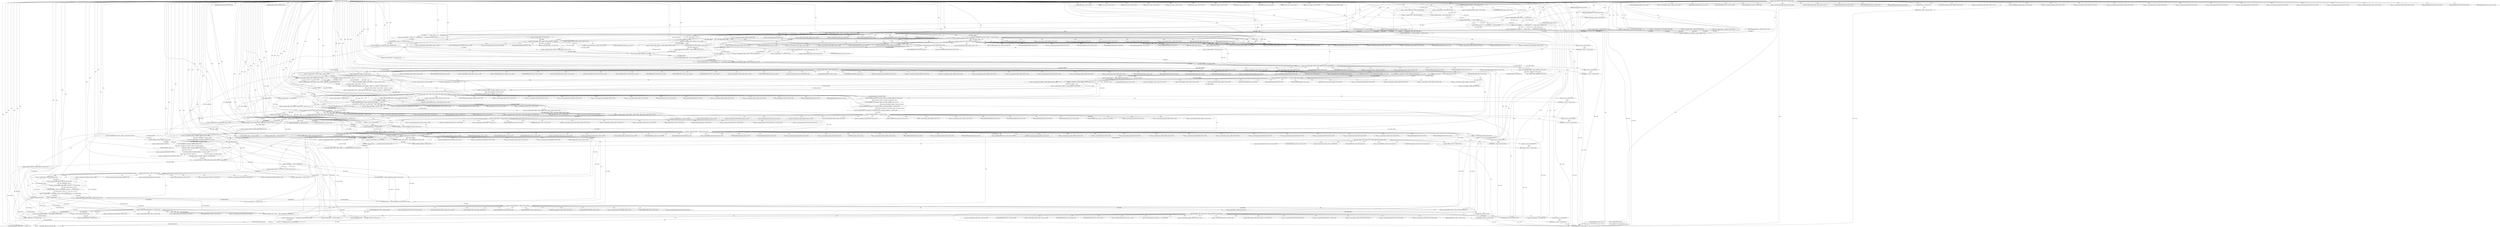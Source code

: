 
digraph "FUN29" {  

"1460" [label = "(METHOD,FUN29)<SUB>289</SUB>" ]

"2422" [label = "(METHOD_RETURN,int)<SUB>289</SUB>" ]

"1461" [label = "(PARAM,AACContext *VAR55)<SUB>289</SUB>" ]

"1462" [label = "(PARAM,SpectralBandReplication *VAR46)<SUB>289</SUB>" ]

"1463" [label = "(PARAM,SpectrumParameters *VAR115)<SUB>290</SUB>" ]

"1467" [label = "(&lt;operator&gt;.assignment,VAR117 = 0)<SUB>292</SUB>" ]

"1580" [label = "(&lt;operator&gt;.assignment,VAR118 = ((VAR116 &lt;&lt; 7) + (VAR46-&gt;VAR123 &gt;&gt; 1)) / VAR46-&gt;VAR123)<SUB>330</SUB>" ]

"1595" [label = "(&lt;operator&gt;.assignment,VAR119  = ((VAR116 &lt;&lt; 8) + (VAR46-&gt;VAR123 &gt;&gt; 1)) / VAR46-&gt;VAR123)<SUB>331</SUB>" ]

"1610" [label = "(&lt;operator&gt;.assignment,VAR46-&gt;VAR69[0] = VAR118 + VAR121[VAR115-&gt;VAR91])<SUB>333</SUB>" ]

"1729" [label = "(&lt;operator&gt;.assignment,VAR46-&gt;VAR69[2] = FUN23(64, VAR46-&gt;VAR69[2]))<SUB>351</SUB>" ]

"2420" [label = "(RETURN,return 0;,return 0;)<SUB>473</SUB>" ]

"1554" [label = "(&lt;operator&gt;.lessThan,VAR46-&gt;VAR123 &lt; 32000)<SUB>323</SUB>" ]

"1624" [label = "(&lt;operator&gt;.lessThan,VAR115-&gt;VAR92 &lt; 14)<SUB>336</SUB>" ]

"1743" [label = "(&lt;operator&gt;.lessEqualsThan,VAR46-&gt;VAR123 &lt;= 32000)<SUB>354</SUB>" ]

"1777" [label = "(&lt;operator&gt;.greaterThan,VAR46-&gt;VAR69[2] - VAR46-&gt;VAR69[0] &gt; VAR117)<SUB>361</SUB>" ]

"1812" [label = "(&lt;operator&gt;.logicalNot,!VAR115-&gt;VAR94)<SUB>368</SUB>" ]

"2421" [label = "(LITERAL,0,return 0;)<SUB>473</SUB>" ]

"1481" [label = "(LITERAL,16000,&lt;empty&gt;)<SUB>299</SUB>" ]

"1482" [label = "(&lt;operator&gt;.assignment,VAR121 = VAR124[0])<SUB>300</SUB>" ]

"1489" [label = "(LITERAL,22050,&lt;empty&gt;)<SUB>302</SUB>" ]

"1490" [label = "(&lt;operator&gt;.assignment,VAR121 = VAR124[1])<SUB>303</SUB>" ]

"1497" [label = "(LITERAL,24000,&lt;empty&gt;)<SUB>305</SUB>" ]

"1498" [label = "(&lt;operator&gt;.assignment,VAR121 = VAR124[2])<SUB>306</SUB>" ]

"1505" [label = "(LITERAL,32000,&lt;empty&gt;)<SUB>308</SUB>" ]

"1506" [label = "(&lt;operator&gt;.assignment,VAR121 = VAR124[3])<SUB>309</SUB>" ]

"1513" [label = "(LITERAL,44100,&lt;empty&gt;)<SUB>311</SUB>" ]

"1515" [label = "(LITERAL,48000,&lt;empty&gt;)<SUB>311</SUB>" ]

"1517" [label = "(LITERAL,64000,&lt;empty&gt;)<SUB>311</SUB>" ]

"1518" [label = "(&lt;operator&gt;.assignment,VAR121 = VAR124[4])<SUB>312</SUB>" ]

"1525" [label = "(LITERAL,88200,&lt;empty&gt;)<SUB>314</SUB>" ]

"1527" [label = "(LITERAL,96000,&lt;empty&gt;)<SUB>314</SUB>" ]

"1529" [label = "(LITERAL,128000,&lt;empty&gt;)<SUB>314</SUB>" ]

"1531" [label = "(LITERAL,176400,&lt;empty&gt;)<SUB>314</SUB>" ]

"1533" [label = "(LITERAL,192000,&lt;empty&gt;)<SUB>314</SUB>" ]

"1534" [label = "(&lt;operator&gt;.assignment,VAR121 = VAR124[5])<SUB>315</SUB>" ]

"1541" [label = "(FUN28,FUN28(VAR55-&gt;VAR112, VAR114,\012               &quot;&quot;, VAR46-&gt;VAR123))<SUB>318</SUB>" ]

"1550" [label = "(RETURN,return -1;,return -1;)<SUB>320</SUB>" ]

"1560" [label = "(&lt;operator&gt;.assignment,VAR116 = 3000)<SUB>324</SUB>" ]

"1582" [label = "(&lt;operator&gt;.division,((VAR116 &lt;&lt; 7) + (VAR46-&gt;VAR123 &gt;&gt; 1)) / VAR46-&gt;VAR123)<SUB>330</SUB>" ]

"1597" [label = "(&lt;operator&gt;.division,((VAR116 &lt;&lt; 8) + (VAR46-&gt;VAR123 &gt;&gt; 1)) / VAR46-&gt;VAR123)<SUB>331</SUB>" ]

"1616" [label = "(&lt;operator&gt;.addition,VAR118 + VAR121[VAR115-&gt;VAR91])<SUB>333</SUB>" ]

"1630" [label = "(&lt;operator&gt;.assignment,VAR46-&gt;VAR69[2] = VAR119)<SUB>337</SUB>" ]

"1637" [label = "(FUN24,FUN24(VAR122, VAR119, 64, 13))<SUB>338</SUB>" ]

"1642" [label = "(FUN16,FUN16(VAR122, 13, sizeof(VAR122[0]), VAR81))<SUB>339</SUB>" ]

"1735" [label = "(FUN23,FUN23(64, VAR46-&gt;VAR69[2]))<SUB>351</SUB>" ]

"1749" [label = "(&lt;operator&gt;.assignment,VAR117 = 48)<SUB>355</SUB>" ]

"1791" [label = "(FUN28,FUN28(VAR55-&gt;VAR112, VAR114,\012               &quot;&quot;, VAR46-&gt;VAR69[2] - VAR46-&gt;VAR69[0]))<SUB>362</SUB>" ]

"1808" [label = "(RETURN,return -1;,return -1;)<SUB>364</SUB>" ]

"1819" [label = "(&lt;operator&gt;.assignment,VAR125 = VAR115-&gt;VAR95 + 1)<SUB>371</SUB>" ]

"1826" [label = "(&lt;operator&gt;.assignment,VAR46-&gt;VAR113 = ((VAR46-&gt;VAR69[2] - VAR46-&gt;VAR69[0] + (VAR125&amp;2)) &gt;&gt; VAR125) &lt;&lt; 1)<SUB>372</SUB>" ]

"1885" [label = "(&lt;operator&gt;.assignment,VAR126 = VAR46-&gt;VAR69[2] - VAR46-&gt;VAR69[0] - VAR46-&gt;VAR113 * VAR125)<SUB>379</SUB>" ]

"1938" [label = "(&lt;operator&gt;.assignment,VAR46-&gt;VAR127[0] = VAR46-&gt;VAR69[0])<SUB>387</SUB>" ]

"1551" [label = "(&lt;operator&gt;.minus,-1)<SUB>320</SUB>" ]

"1583" [label = "(&lt;operator&gt;.addition,(VAR116 &lt;&lt; 7) + (VAR46-&gt;VAR123 &gt;&gt; 1))<SUB>330</SUB>" ]

"1598" [label = "(&lt;operator&gt;.addition,(VAR116 &lt;&lt; 8) + (VAR46-&gt;VAR123 &gt;&gt; 1))<SUB>331</SUB>" ]

"1655" [label = "(&lt;operator&gt;.lessThan,VAR69 &lt; VAR115-&gt;VAR92)<SUB>340</SUB>" ]

"1660" [label = "(&lt;operator&gt;.postIncrement,VAR69++)<SUB>340</SUB>" ]

"1662" [label = "(&lt;operator&gt;.assignmentPlus,VAR46-&gt;VAR69[2] += VAR122[VAR69])<SUB>341</SUB>" ]

"1778" [label = "(&lt;operator&gt;.subtraction,VAR46-&gt;VAR69[2] - VAR46-&gt;VAR69[0])<SUB>361</SUB>" ]

"1809" [label = "(&lt;operator&gt;.minus,-1)<SUB>364</SUB>" ]

"1850" [label = "(FUN27,FUN27(VAR55-&gt;VAR112, VAR46-&gt;VAR113, VAR46-&gt;VAR52.VAR93))<SUB>373</SUB>" ]

"1871" [label = "(&lt;operator&gt;.lessEqualsThan,VAR69 &lt;= VAR46-&gt;VAR113)<SUB>376</SUB>" ]

"1876" [label = "(&lt;operator&gt;.postIncrement,VAR69++)<SUB>376</SUB>" ]

"1878" [label = "(&lt;operator&gt;.assignment,VAR46-&gt;VAR127[VAR69] = VAR125)<SUB>377</SUB>" ]

"1905" [label = "(&lt;operator&gt;.lessThan,VAR126 &lt; 0)<SUB>380</SUB>" ]

"1954" [label = "(&lt;operator&gt;.lessEqualsThan,VAR69 &lt;= VAR46-&gt;VAR113)<SUB>388</SUB>" ]

"1959" [label = "(&lt;operator&gt;.postIncrement,VAR69++)<SUB>388</SUB>" ]

"1961" [label = "(&lt;operator&gt;.assignmentPlus,VAR46-&gt;VAR127[VAR69] += VAR46-&gt;VAR127[VAR69 - 1])<SUB>389</SUB>" ]

"1977" [label = "(&lt;operator&gt;.assignment,VAR128 = 7 - VAR115-&gt;VAR94)<SUB>392</SUB>" ]

"2038" [label = "(&lt;operator&gt;.assignment,VAR130 = FUN26(VAR128 * FUN30(VAR46-&gt;VAR69[1] / (float)VAR46-&gt;VAR69[0])) * 2)<SUB>405</SUB>" ]

"2074" [label = "(&lt;operator&gt;.assignment,VAR133[0] = 0)<SUB>412</SUB>" ]

"2079" [label = "(FUN24,FUN24(VAR133+1, VAR46-&gt;VAR69[0], VAR46-&gt;VAR69[1], VAR130))<SUB>414</SUB>" ]

"2094" [label = "(FUN16,FUN16(VAR133 + 1, VAR130, sizeof(VAR133[1]), VAR81))<SUB>416</SUB>" ]

"2104" [label = "(&lt;operator&gt;.assignment,VAR131 = VAR133[VAR130])<SUB>417</SUB>" ]

"2109" [label = "(&lt;operator&gt;.assignment,VAR133[0] = VAR46-&gt;VAR69[0])<SUB>419</SUB>" ]

"1566" [label = "(&lt;operator&gt;.lessThan,VAR46-&gt;VAR123 &lt; 64000)<SUB>325</SUB>" ]

"1584" [label = "(&lt;operator&gt;.shiftLeft,VAR116 &lt;&lt; 7)<SUB>330</SUB>" ]

"1587" [label = "(&lt;operator&gt;.arithmeticShiftRight,VAR46-&gt;VAR123 &gt;&gt; 1)<SUB>330</SUB>" ]

"1599" [label = "(&lt;operator&gt;.shiftLeft,VAR116 &lt;&lt; 8)<SUB>331</SUB>" ]

"1602" [label = "(&lt;operator&gt;.arithmeticShiftRight,VAR46-&gt;VAR123 &gt;&gt; 1)<SUB>331</SUB>" ]

"1652" [label = "(&lt;operator&gt;.assignment,VAR69 = 0)<SUB>340</SUB>" ]

"1674" [label = "(&lt;operator&gt;.equals,VAR115-&gt;VAR92 == 14)<SUB>342</SUB>" ]

"1755" [label = "(&lt;operator&gt;.equals,VAR46-&gt;VAR123 == 44100)<SUB>356</SUB>" ]

"1797" [label = "(&lt;operator&gt;.subtraction,VAR46-&gt;VAR69[2] - VAR46-&gt;VAR69[0])<SUB>363</SUB>" ]

"1821" [label = "(&lt;operator&gt;.addition,VAR115-&gt;VAR95 + 1)<SUB>371</SUB>" ]

"1830" [label = "(&lt;operator&gt;.shiftLeft,((VAR46-&gt;VAR69[2] - VAR46-&gt;VAR69[0] + (VAR125&amp;2)) &gt;&gt; VAR125) &lt;&lt; 1)<SUB>372</SUB>" ]

"1863" [label = "(RETURN,return -1;,return -1;)<SUB>374</SUB>" ]

"1868" [label = "(&lt;operator&gt;.assignment,VAR69 = 1)<SUB>376</SUB>" ]

"1887" [label = "(&lt;operator&gt;.subtraction,VAR46-&gt;VAR69[2] - VAR46-&gt;VAR69[0] - VAR46-&gt;VAR113 * VAR125)<SUB>379</SUB>" ]

"1909" [label = "(&lt;operator&gt;.postDecrement,VAR46-&gt;VAR127[1]--)<SUB>381</SUB>" ]

"1915" [label = "(&lt;operator&gt;.assignmentMinus,VAR46-&gt;VAR127[2]-= (VAR126 &lt; -1))<SUB>382</SUB>" ]

"1951" [label = "(&lt;operator&gt;.assignment,VAR69 = 1)<SUB>388</SUB>" ]

"1990" [label = "(&lt;operator&gt;.greaterThan,49 * VAR46-&gt;VAR69[2] &gt; 110 * VAR46-&gt;VAR69[0])<SUB>397</SUB>" ]

"2060" [label = "(&lt;operator&gt;.lessEqualsThan,VAR130 &lt;= 0)<SUB>407</SUB>" ]

"2123" [label = "(&lt;operator&gt;.lessEqualsThan,VAR69 &lt;= VAR130)<SUB>420</SUB>" ]

"2126" [label = "(&lt;operator&gt;.postIncrement,VAR69++)<SUB>420</SUB>" ]

"2159" [label = "(IDENTIFIER,VAR129,if (VAR129))<SUB>428</SUB>" ]

"1572" [label = "(&lt;operator&gt;.assignment,VAR116 = 4000)<SUB>326</SUB>" ]

"1680" [label = "(&lt;operator&gt;.assignment,VAR46-&gt;VAR69[2] = 2*VAR46-&gt;VAR69[0])<SUB>343</SUB>" ]

"1761" [label = "(&lt;operator&gt;.assignment,VAR117 = 35)<SUB>357</SUB>" ]

"1831" [label = "(&lt;operator&gt;.arithmeticShiftRight,(VAR46-&gt;VAR69[2] - VAR46-&gt;VAR69[0] + (VAR125&amp;2)) &gt;&gt; VAR125)<SUB>372</SUB>" ]

"1864" [label = "(&lt;operator&gt;.minus,-1)<SUB>374</SUB>" ]

"1888" [label = "(&lt;operator&gt;.subtraction,VAR46-&gt;VAR69[2] - VAR46-&gt;VAR69[0])<SUB>379</SUB>" ]

"1899" [label = "(&lt;operator&gt;.multiplication,VAR46-&gt;VAR113 * VAR125)<SUB>379</SUB>" ]

"1979" [label = "(&lt;operator&gt;.subtraction,7 - VAR115-&gt;VAR94)<SUB>392</SUB>" ]

"2006" [label = "(&lt;operator&gt;.assignment,VAR129 = 1)<SUB>398</SUB>" ]

"2009" [label = "(&lt;operator&gt;.assignment,VAR46-&gt;VAR69[1] = 2 * VAR46-&gt;VAR69[0])<SUB>399</SUB>" ]

"2040" [label = "(&lt;operator&gt;.multiplication,FUN26(VAR128 * FUN30(VAR46-&gt;VAR69[1] / (float)VAR46-&gt;VAR69[0])) * 2)<SUB>405</SUB>" ]

"2064" [label = "(FUN28,FUN28(VAR55-&gt;VAR112, VAR114, &quot;&quot;, VAR130))<SUB>408</SUB>" ]

"2071" [label = "(RETURN,return -1;,return -1;)<SUB>409</SUB>" ]

"2080" [label = "(&lt;operator&gt;.addition,VAR133+1)<SUB>414</SUB>" ]

"2095" [label = "(&lt;operator&gt;.addition,VAR133 + 1)<SUB>416</SUB>" ]

"2120" [label = "(&lt;operator&gt;.assignment,VAR69 = 1)<SUB>420</SUB>" ]

"2149" [label = "(&lt;operator&gt;.assignmentPlus,VAR133[VAR69] += VAR133[VAR69-1])<SUB>425</SUB>" ]

"2163" [label = "(&lt;operator&gt;.assignment,VAR135 = VAR115-&gt;VAR95 ? 0.76923076923076923077f\012                                                     : 1.0f)<SUB>430</SUB>" ]

"2172" [label = "(&lt;operator&gt;.assignment,VAR136 = FUN26(VAR128 * VAR135 *\012                                     FUN30(VAR46-&gt;VAR69[2] / (float)VAR46-&gt;VAR69[1])) * 2)<SUB>432</SUB>" ]

"2195" [label = "(FUN24,FUN24(VAR134+1, VAR46-&gt;VAR69[1], VAR46-&gt;VAR69[2], VAR136))<SUB>435</SUB>" ]

"2210" [label = "(&lt;operator&gt;.assignment,VAR132 = FUN22(VAR134 + 1, VAR136))<SUB>437</SUB>" ]

"2260" [label = "(FUN16,FUN16(VAR134 + 1, VAR136, sizeof(VAR134[1]), VAR81))<SUB>447</SUB>" ]

"2270" [label = "(&lt;operator&gt;.assignment,VAR134[0] = VAR46-&gt;VAR69[1])<SUB>449</SUB>" ]

"2319" [label = "(&lt;operator&gt;.assignment,VAR46-&gt;VAR113 = VAR130 + VAR136)<SUB>458</SUB>" ]

"2343" [label = "(FUN100,FUN100(&amp;VAR46-&gt;VAR127[0],               VAR133,\012                   (VAR130 + 1) * sizeof(VAR46-&gt;VAR127[0])))<SUB>461</SUB>" ]

"2361" [label = "(FUN100,FUN100(&amp;VAR46-&gt;VAR127[VAR130 + 1], VAR134 + 1,\012                    VAR136      * sizeof(VAR46-&gt;VAR127[0])))<SUB>463</SUB>" ]

"1577" [label = "(&lt;operator&gt;.assignment,VAR116 = 5000)<SUB>328</SUB>" ]

"1832" [label = "(&lt;operator&gt;.addition,VAR46-&gt;VAR69[2] - VAR46-&gt;VAR69[0] + (VAR125&amp;2))<SUB>372</SUB>" ]

"1921" [label = "(&lt;operator&gt;.lessThan,VAR126 &lt; -1)<SUB>382</SUB>" ]

"1928" [label = "(IDENTIFIER,VAR126,if (VAR126))<SUB>383</SUB>" ]

"1971" [label = "(&lt;operator&gt;.subtraction,VAR69 - 1)<SUB>389</SUB>" ]

"1991" [label = "(&lt;operator&gt;.multiplication,49 * VAR46-&gt;VAR69[2])<SUB>397</SUB>" ]

"1998" [label = "(&lt;operator&gt;.multiplication,110 * VAR46-&gt;VAR69[0])<SUB>397</SUB>" ]

"2024" [label = "(&lt;operator&gt;.assignment,VAR129 = 0)<SUB>401</SUB>" ]

"2027" [label = "(&lt;operator&gt;.assignment,VAR46-&gt;VAR69[1] = VAR46-&gt;VAR69[2])<SUB>402</SUB>" ]

"2041" [label = "(FUN26,FUN26(VAR128 * FUN30(VAR46-&gt;VAR69[1] / (float)VAR46-&gt;VAR69[0])))<SUB>405</SUB>" ]

"2072" [label = "(&lt;operator&gt;.minus,-1)<SUB>409</SUB>" ]

"2130" [label = "(&lt;operator&gt;.lessEqualsThan,VAR133[VAR69] &lt;= 0)<SUB>421</SUB>" ]

"2218" [label = "(&lt;operator&gt;.lessThan,VAR132 &lt; VAR131)<SUB>439</SUB>" ]

"2284" [label = "(&lt;operator&gt;.lessEqualsThan,VAR69 &lt;= VAR136)<SUB>450</SUB>" ]

"2287" [label = "(&lt;operator&gt;.postIncrement,VAR69++)<SUB>450</SUB>" ]

"2327" [label = "(FUN27,FUN27(VAR55-&gt;VAR112, VAR46-&gt;VAR113, VAR46-&gt;VAR52.VAR93))<SUB>459</SUB>" ]

"2383" [label = "(&lt;operator&gt;.assignment,VAR46-&gt;VAR113 = VAR130)<SUB>466</SUB>" ]

"2405" [label = "(memcpy,memcpy(VAR46-&gt;VAR127, VAR133, (VAR130 + 1) * sizeof(VAR46-&gt;VAR127[0])))<SUB>469</SUB>" ]

"1686" [label = "(&lt;operator&gt;.multiplication,2*VAR46-&gt;VAR69[0])<SUB>343</SUB>" ]

"1696" [label = "(&lt;operator&gt;.equals,VAR115-&gt;VAR92 == 15)<SUB>344</SUB>" ]

"1767" [label = "(&lt;operator&gt;.greaterEqualsThan,VAR46-&gt;VAR123 &gt;= 48000)<SUB>358</SUB>" ]

"1833" [label = "(&lt;operator&gt;.subtraction,VAR46-&gt;VAR69[2] - VAR46-&gt;VAR69[0])<SUB>372</SUB>" ]

"1844" [label = "(&lt;operator&gt;.and,VAR125&amp;2)<SUB>372</SUB>" ]

"1923" [label = "(&lt;operator&gt;.minus,-1)<SUB>382</SUB>" ]

"1930" [label = "(&lt;operator&gt;.postIncrement,VAR46-&gt;VAR127[VAR46-&gt;VAR113]++)<SUB>384</SUB>" ]

"2015" [label = "(&lt;operator&gt;.multiplication,2 * VAR46-&gt;VAR69[0])<SUB>399</SUB>" ]

"2042" [label = "(&lt;operator&gt;.multiplication,VAR128 * FUN30(VAR46-&gt;VAR69[1] / (float)VAR46-&gt;VAR69[0]))<SUB>405</SUB>" ]

"2136" [label = "(FUN28,FUN28(VAR55-&gt;VAR112, VAR114, &quot;&quot;, VAR69, VAR133[VAR69]))<SUB>422</SUB>" ]

"2146" [label = "(RETURN,return -1;,return -1;)<SUB>423</SUB>" ]

"2165" [label = "(&lt;operator&gt;.conditional,VAR115-&gt;VAR95 ? 0.76923076923076923077f\012                                                     : 1.0f)<SUB>430</SUB>" ]

"2174" [label = "(&lt;operator&gt;.multiplication,FUN26(VAR128 * VAR135 *\012                                     FUN30(VAR46-&gt;VAR69[2] / (float)VAR46-&gt;VAR69[1])) * 2)<SUB>432</SUB>" ]

"2196" [label = "(&lt;operator&gt;.addition,VAR134+1)<SUB>435</SUB>" ]

"2212" [label = "(FUN22,FUN22(VAR134 + 1, VAR136))<SUB>437</SUB>" ]

"2223" [label = "(FUN16,FUN16(VAR134 + 1, VAR136, sizeof(VAR134[1]), VAR81))<SUB>441</SUB>" ]

"2233" [label = "(&lt;operator&gt;.assignment,VAR137 = FUN23(VAR131 - VAR134[1], (VAR134[VAR136] - VAR134[1]) &gt;&gt; 1))<SUB>442</SUB>" ]

"2250" [label = "(&lt;operator&gt;.assignmentPlus,VAR134[1]           += VAR137)<SUB>443</SUB>" ]

"2255" [label = "(&lt;operator&gt;.assignmentMinus,VAR134[VAR136] -= VAR137)<SUB>444</SUB>" ]

"2261" [label = "(&lt;operator&gt;.addition,VAR134 + 1)<SUB>447</SUB>" ]

"2281" [label = "(&lt;operator&gt;.assignment,VAR69 = 1)<SUB>450</SUB>" ]

"2310" [label = "(&lt;operator&gt;.assignmentPlus,VAR134[VAR69] += VAR134[VAR69-1])<SUB>455</SUB>" ]

"2323" [label = "(&lt;operator&gt;.addition,VAR130 + VAR136)<SUB>458</SUB>" ]

"2340" [label = "(RETURN,return -1;,return -1;)<SUB>460</SUB>" ]

"2351" [label = "(&lt;operator&gt;.multiplication,(VAR130 + 1) * sizeof(VAR46-&gt;VAR127[0]))<SUB>462</SUB>" ]

"2370" [label = "(&lt;operator&gt;.addition,VAR134 + 1)<SUB>463</SUB>" ]

"2373" [label = "(&lt;operator&gt;.multiplication,VAR136      * sizeof(VAR46-&gt;VAR127[0]))<SUB>464</SUB>" ]

"2389" [label = "(FUN27,FUN27(VAR55-&gt;VAR112, VAR46-&gt;VAR113, VAR46-&gt;VAR52.VAR93))<SUB>467</SUB>" ]

"1702" [label = "(&lt;operator&gt;.assignment,VAR46-&gt;VAR69[2] = 3*VAR46-&gt;VAR69[0])<SUB>345</SUB>" ]

"1773" [label = "(&lt;operator&gt;.assignment,VAR117 = 32)<SUB>359</SUB>" ]

"2044" [label = "(FUN30,FUN30(VAR46-&gt;VAR69[1] / (float)VAR46-&gt;VAR69[0]))<SUB>405</SUB>" ]

"2147" [label = "(&lt;operator&gt;.minus,-1)<SUB>423</SUB>" ]

"2155" [label = "(&lt;operator&gt;.subtraction,VAR69-1)<SUB>425</SUB>" ]

"2175" [label = "(FUN26,FUN26(VAR128 * VAR135 *\012                                     FUN30(VAR46-&gt;VAR69[2] / (float)VAR46-&gt;VAR69[1])))<SUB>432</SUB>" ]

"2213" [label = "(&lt;operator&gt;.addition,VAR134 + 1)<SUB>437</SUB>" ]

"2291" [label = "(&lt;operator&gt;.lessEqualsThan,VAR134[VAR69] &lt;= 0)<SUB>451</SUB>" ]

"2341" [label = "(&lt;operator&gt;.minus,-1)<SUB>460</SUB>" ]

"2352" [label = "(&lt;operator&gt;.addition,VAR130 + 1)<SUB>462</SUB>" ]

"2402" [label = "(RETURN,return -1;,return -1;)<SUB>468</SUB>" ]

"2410" [label = "(&lt;operator&gt;.multiplication,(VAR130 + 1) * sizeof(VAR46-&gt;VAR127[0]))<SUB>469</SUB>" ]

"1717" [label = "(FUN28,FUN28(VAR55-&gt;VAR112, VAR114,\012               &quot;&quot;, VAR115-&gt;VAR92))<SUB>347</SUB>" ]

"1726" [label = "(RETURN,return -1;,return -1;)<SUB>349</SUB>" ]

"2045" [label = "(&lt;operator&gt;.division,VAR46-&gt;VAR69[1] / (float)VAR46-&gt;VAR69[0])<SUB>405</SUB>" ]

"2176" [label = "(&lt;operator&gt;.multiplication,VAR128 * VAR135 *\012                                     FUN30(VAR46-&gt;VAR69[2] / (float)VAR46-&gt;VAR69[1]))<SUB>432</SUB>" ]

"2224" [label = "(&lt;operator&gt;.addition,VAR134 + 1)<SUB>441</SUB>" ]

"2235" [label = "(FUN23,FUN23(VAR131 - VAR134[1], (VAR134[VAR136] - VAR134[1]) &gt;&gt; 1))<SUB>442</SUB>" ]

"2297" [label = "(FUN28,FUN28(VAR55-&gt;VAR112, VAR114, &quot;&quot;, VAR69, VAR134[VAR69]))<SUB>452</SUB>" ]

"2307" [label = "(RETURN,return -1;,return -1;)<SUB>453</SUB>" ]

"2367" [label = "(&lt;operator&gt;.addition,VAR130 + 1)<SUB>463</SUB>" ]

"2403" [label = "(&lt;operator&gt;.minus,-1)<SUB>468</SUB>" ]

"2411" [label = "(&lt;operator&gt;.addition,VAR130 + 1)<SUB>469</SUB>" ]

"1708" [label = "(&lt;operator&gt;.multiplication,3*VAR46-&gt;VAR69[0])<SUB>345</SUB>" ]

"1727" [label = "(&lt;operator&gt;.minus,-1)<SUB>349</SUB>" ]

"2051" [label = "(&lt;operator&gt;.cast,(float)VAR46-&gt;VAR69[0])<SUB>405</SUB>" ]

"2177" [label = "(&lt;operator&gt;.multiplication,VAR128 * VAR135)<SUB>432</SUB>" ]

"2180" [label = "(FUN30,FUN30(VAR46-&gt;VAR69[2] / (float)VAR46-&gt;VAR69[1]))<SUB>433</SUB>" ]

"2236" [label = "(&lt;operator&gt;.subtraction,VAR131 - VAR134[1])<SUB>442</SUB>" ]

"2241" [label = "(&lt;operator&gt;.arithmeticShiftRight,(VAR134[VAR136] - VAR134[1]) &gt;&gt; 1)<SUB>442</SUB>" ]

"2308" [label = "(&lt;operator&gt;.minus,-1)<SUB>453</SUB>" ]

"2316" [label = "(&lt;operator&gt;.subtraction,VAR69-1)<SUB>455</SUB>" ]

"2181" [label = "(&lt;operator&gt;.division,VAR46-&gt;VAR69[2] / (float)VAR46-&gt;VAR69[1])<SUB>433</SUB>" ]

"2242" [label = "(&lt;operator&gt;.subtraction,VAR134[VAR136] - VAR134[1])<SUB>442</SUB>" ]

"2187" [label = "(&lt;operator&gt;.cast,(float)VAR46-&gt;VAR69[1])<SUB>433</SUB>" ]

"1476" [label = "(&lt;operator&gt;.indirectFieldAccess,VAR46-&gt;VAR123)<SUB>298</SUB>" ]

"1611" [label = "(&lt;operator&gt;.indirectIndexAccess,VAR46-&gt;VAR69[0])<SUB>333</SUB>" ]

"1730" [label = "(&lt;operator&gt;.indirectIndexAccess,VAR46-&gt;VAR69[2])<SUB>351</SUB>" ]

"1555" [label = "(&lt;operator&gt;.indirectFieldAccess,VAR46-&gt;VAR123)<SUB>323</SUB>" ]

"1592" [label = "(&lt;operator&gt;.indirectFieldAccess,VAR46-&gt;VAR123)<SUB>330</SUB>" ]

"1607" [label = "(&lt;operator&gt;.indirectFieldAccess,VAR46-&gt;VAR123)<SUB>331</SUB>" ]

"1612" [label = "(&lt;operator&gt;.indirectFieldAccess,VAR46-&gt;VAR69)<SUB>333</SUB>" ]

"1618" [label = "(&lt;operator&gt;.indirectIndexAccess,VAR121[VAR115-&gt;VAR91])<SUB>333</SUB>" ]

"1625" [label = "(&lt;operator&gt;.indirectFieldAccess,VAR115-&gt;VAR92)<SUB>336</SUB>" ]

"1731" [label = "(&lt;operator&gt;.indirectFieldAccess,VAR46-&gt;VAR69)<SUB>351</SUB>" ]

"1737" [label = "(&lt;operator&gt;.indirectIndexAccess,VAR46-&gt;VAR69[2])<SUB>351</SUB>" ]

"1744" [label = "(&lt;operator&gt;.indirectFieldAccess,VAR46-&gt;VAR123)<SUB>354</SUB>" ]

"1813" [label = "(&lt;operator&gt;.indirectFieldAccess,VAR115-&gt;VAR94)<SUB>368</SUB>" ]

"1484" [label = "(&lt;operator&gt;.indirectIndexAccess,VAR124[0])<SUB>300</SUB>" ]

"1492" [label = "(&lt;operator&gt;.indirectIndexAccess,VAR124[1])<SUB>303</SUB>" ]

"1500" [label = "(&lt;operator&gt;.indirectIndexAccess,VAR124[2])<SUB>306</SUB>" ]

"1508" [label = "(&lt;operator&gt;.indirectIndexAccess,VAR124[3])<SUB>309</SUB>" ]

"1520" [label = "(&lt;operator&gt;.indirectIndexAccess,VAR124[4])<SUB>312</SUB>" ]

"1536" [label = "(&lt;operator&gt;.indirectIndexAccess,VAR124[5])<SUB>315</SUB>" ]

"1542" [label = "(&lt;operator&gt;.indirectFieldAccess,VAR55-&gt;VAR112)<SUB>318</SUB>" ]

"1547" [label = "(&lt;operator&gt;.indirectFieldAccess,VAR46-&gt;VAR123)<SUB>319</SUB>" ]

"1557" [label = "(FIELD_IDENTIFIER,VAR123,VAR123)<SUB>323</SUB>" ]

"1594" [label = "(FIELD_IDENTIFIER,VAR123,VAR123)<SUB>330</SUB>" ]

"1609" [label = "(FIELD_IDENTIFIER,VAR123,VAR123)<SUB>331</SUB>" ]

"1614" [label = "(FIELD_IDENTIFIER,VAR69,VAR69)<SUB>333</SUB>" ]

"1620" [label = "(&lt;operator&gt;.indirectFieldAccess,VAR115-&gt;VAR91)<SUB>333</SUB>" ]

"1627" [label = "(FIELD_IDENTIFIER,VAR92,VAR92)<SUB>336</SUB>" ]

"1631" [label = "(&lt;operator&gt;.indirectIndexAccess,VAR46-&gt;VAR69[2])<SUB>337</SUB>" ]

"1645" [label = "(&lt;operator&gt;.sizeOf,sizeof(VAR122[0]))<SUB>339</SUB>" ]

"1733" [label = "(FIELD_IDENTIFIER,VAR69,VAR69)<SUB>351</SUB>" ]

"1738" [label = "(&lt;operator&gt;.indirectFieldAccess,VAR46-&gt;VAR69)<SUB>351</SUB>" ]

"1746" [label = "(FIELD_IDENTIFIER,VAR123,VAR123)<SUB>354</SUB>" ]

"1779" [label = "(&lt;operator&gt;.indirectIndexAccess,VAR46-&gt;VAR69[2])<SUB>361</SUB>" ]

"1784" [label = "(&lt;operator&gt;.indirectIndexAccess,VAR46-&gt;VAR69[0])<SUB>361</SUB>" ]

"1792" [label = "(&lt;operator&gt;.indirectFieldAccess,VAR55-&gt;VAR112)<SUB>362</SUB>" ]

"1815" [label = "(FIELD_IDENTIFIER,VAR94,VAR94)<SUB>368</SUB>" ]

"1827" [label = "(&lt;operator&gt;.indirectFieldAccess,VAR46-&gt;VAR113)<SUB>372</SUB>" ]

"1939" [label = "(&lt;operator&gt;.indirectIndexAccess,VAR46-&gt;VAR127[0])<SUB>387</SUB>" ]

"1944" [label = "(&lt;operator&gt;.indirectIndexAccess,VAR46-&gt;VAR69[0])<SUB>387</SUB>" ]

"1544" [label = "(FIELD_IDENTIFIER,VAR112,VAR112)<SUB>318</SUB>" ]

"1549" [label = "(FIELD_IDENTIFIER,VAR123,VAR123)<SUB>319</SUB>" ]

"1588" [label = "(&lt;operator&gt;.indirectFieldAccess,VAR46-&gt;VAR123)<SUB>330</SUB>" ]

"1603" [label = "(&lt;operator&gt;.indirectFieldAccess,VAR46-&gt;VAR123)<SUB>331</SUB>" ]

"1622" [label = "(FIELD_IDENTIFIER,VAR91,VAR91)<SUB>333</SUB>" ]

"1632" [label = "(&lt;operator&gt;.indirectFieldAccess,VAR46-&gt;VAR69)<SUB>337</SUB>" ]

"1646" [label = "(&lt;operator&gt;.indirectIndexAccess,VAR122[0])<SUB>339</SUB>" ]

"1657" [label = "(&lt;operator&gt;.indirectFieldAccess,VAR115-&gt;VAR92)<SUB>340</SUB>" ]

"1663" [label = "(&lt;operator&gt;.indirectIndexAccess,VAR46-&gt;VAR69[2])<SUB>341</SUB>" ]

"1668" [label = "(&lt;operator&gt;.indirectIndexAccess,VAR122[VAR69])<SUB>341</SUB>" ]

"1740" [label = "(FIELD_IDENTIFIER,VAR69,VAR69)<SUB>351</SUB>" ]

"1780" [label = "(&lt;operator&gt;.indirectFieldAccess,VAR46-&gt;VAR69)<SUB>361</SUB>" ]

"1785" [label = "(&lt;operator&gt;.indirectFieldAccess,VAR46-&gt;VAR69)<SUB>361</SUB>" ]

"1794" [label = "(FIELD_IDENTIFIER,VAR112,VAR112)<SUB>362</SUB>" ]

"1798" [label = "(&lt;operator&gt;.indirectIndexAccess,VAR46-&gt;VAR69[2])<SUB>363</SUB>" ]

"1803" [label = "(&lt;operator&gt;.indirectIndexAccess,VAR46-&gt;VAR69[0])<SUB>363</SUB>" ]

"1822" [label = "(&lt;operator&gt;.indirectFieldAccess,VAR115-&gt;VAR95)<SUB>371</SUB>" ]

"1829" [label = "(FIELD_IDENTIFIER,VAR113,VAR113)<SUB>372</SUB>" ]

"1851" [label = "(&lt;operator&gt;.indirectFieldAccess,VAR55-&gt;VAR112)<SUB>373</SUB>" ]

"1854" [label = "(&lt;operator&gt;.indirectFieldAccess,VAR46-&gt;VAR113)<SUB>373</SUB>" ]

"1857" [label = "(&lt;operator&gt;.fieldAccess,VAR46-&gt;VAR52.VAR93)<SUB>373</SUB>" ]

"1873" [label = "(&lt;operator&gt;.indirectFieldAccess,VAR46-&gt;VAR113)<SUB>376</SUB>" ]

"1879" [label = "(&lt;operator&gt;.indirectIndexAccess,VAR46-&gt;VAR127[VAR69])<SUB>377</SUB>" ]

"1940" [label = "(&lt;operator&gt;.indirectFieldAccess,VAR46-&gt;VAR127)<SUB>387</SUB>" ]

"1945" [label = "(&lt;operator&gt;.indirectFieldAccess,VAR46-&gt;VAR69)<SUB>387</SUB>" ]

"1956" [label = "(&lt;operator&gt;.indirectFieldAccess,VAR46-&gt;VAR113)<SUB>388</SUB>" ]

"1962" [label = "(&lt;operator&gt;.indirectIndexAccess,VAR46-&gt;VAR127[VAR69])<SUB>389</SUB>" ]

"1967" [label = "(&lt;operator&gt;.indirectIndexAccess,VAR46-&gt;VAR127[VAR69 - 1])<SUB>389</SUB>" ]

"2075" [label = "(&lt;operator&gt;.indirectIndexAccess,VAR133[0])<SUB>412</SUB>" ]

"2083" [label = "(&lt;operator&gt;.indirectIndexAccess,VAR46-&gt;VAR69[0])<SUB>414</SUB>" ]

"2088" [label = "(&lt;operator&gt;.indirectIndexAccess,VAR46-&gt;VAR69[1])<SUB>414</SUB>" ]

"2099" [label = "(&lt;operator&gt;.sizeOf,sizeof(VAR133[1]))<SUB>416</SUB>" ]

"2106" [label = "(&lt;operator&gt;.indirectIndexAccess,VAR133[VAR130])<SUB>417</SUB>" ]

"2110" [label = "(&lt;operator&gt;.indirectIndexAccess,VAR133[0])<SUB>419</SUB>" ]

"2113" [label = "(&lt;operator&gt;.indirectIndexAccess,VAR46-&gt;VAR69[0])<SUB>419</SUB>" ]

"1567" [label = "(&lt;operator&gt;.indirectFieldAccess,VAR46-&gt;VAR123)<SUB>325</SUB>" ]

"1590" [label = "(FIELD_IDENTIFIER,VAR123,VAR123)<SUB>330</SUB>" ]

"1605" [label = "(FIELD_IDENTIFIER,VAR123,VAR123)<SUB>331</SUB>" ]

"1634" [label = "(FIELD_IDENTIFIER,VAR69,VAR69)<SUB>337</SUB>" ]

"1659" [label = "(FIELD_IDENTIFIER,VAR92,VAR92)<SUB>340</SUB>" ]

"1664" [label = "(&lt;operator&gt;.indirectFieldAccess,VAR46-&gt;VAR69)<SUB>341</SUB>" ]

"1675" [label = "(&lt;operator&gt;.indirectFieldAccess,VAR115-&gt;VAR92)<SUB>342</SUB>" ]

"1756" [label = "(&lt;operator&gt;.indirectFieldAccess,VAR46-&gt;VAR123)<SUB>356</SUB>" ]

"1782" [label = "(FIELD_IDENTIFIER,VAR69,VAR69)<SUB>361</SUB>" ]

"1787" [label = "(FIELD_IDENTIFIER,VAR69,VAR69)<SUB>361</SUB>" ]

"1799" [label = "(&lt;operator&gt;.indirectFieldAccess,VAR46-&gt;VAR69)<SUB>363</SUB>" ]

"1804" [label = "(&lt;operator&gt;.indirectFieldAccess,VAR46-&gt;VAR69)<SUB>363</SUB>" ]

"1824" [label = "(FIELD_IDENTIFIER,VAR95,VAR95)<SUB>371</SUB>" ]

"1853" [label = "(FIELD_IDENTIFIER,VAR112,VAR112)<SUB>373</SUB>" ]

"1856" [label = "(FIELD_IDENTIFIER,VAR113,VAR113)<SUB>373</SUB>" ]

"1858" [label = "(&lt;operator&gt;.indirectFieldAccess,VAR46-&gt;VAR52)<SUB>373</SUB>" ]

"1861" [label = "(FIELD_IDENTIFIER,VAR93,VAR93)<SUB>373</SUB>" ]

"1875" [label = "(FIELD_IDENTIFIER,VAR113,VAR113)<SUB>376</SUB>" ]

"1880" [label = "(&lt;operator&gt;.indirectFieldAccess,VAR46-&gt;VAR127)<SUB>377</SUB>" ]

"1889" [label = "(&lt;operator&gt;.indirectIndexAccess,VAR46-&gt;VAR69[2])<SUB>379</SUB>" ]

"1894" [label = "(&lt;operator&gt;.indirectIndexAccess,VAR46-&gt;VAR69[0])<SUB>379</SUB>" ]

"1900" [label = "(&lt;operator&gt;.indirectFieldAccess,VAR46-&gt;VAR113)<SUB>379</SUB>" ]

"1910" [label = "(&lt;operator&gt;.indirectIndexAccess,VAR46-&gt;VAR127[1])<SUB>381</SUB>" ]

"1916" [label = "(&lt;operator&gt;.indirectIndexAccess,VAR46-&gt;VAR127[2])<SUB>382</SUB>" ]

"1942" [label = "(FIELD_IDENTIFIER,VAR127,VAR127)<SUB>387</SUB>" ]

"1947" [label = "(FIELD_IDENTIFIER,VAR69,VAR69)<SUB>387</SUB>" ]

"1958" [label = "(FIELD_IDENTIFIER,VAR113,VAR113)<SUB>388</SUB>" ]

"1963" [label = "(&lt;operator&gt;.indirectFieldAccess,VAR46-&gt;VAR127)<SUB>389</SUB>" ]

"1968" [label = "(&lt;operator&gt;.indirectFieldAccess,VAR46-&gt;VAR127)<SUB>389</SUB>" ]

"1981" [label = "(&lt;operator&gt;.indirectFieldAccess,VAR115-&gt;VAR94)<SUB>392</SUB>" ]

"2084" [label = "(&lt;operator&gt;.indirectFieldAccess,VAR46-&gt;VAR69)<SUB>414</SUB>" ]

"2089" [label = "(&lt;operator&gt;.indirectFieldAccess,VAR46-&gt;VAR69)<SUB>414</SUB>" ]

"2100" [label = "(&lt;operator&gt;.indirectIndexAccess,VAR133[1])<SUB>416</SUB>" ]

"2114" [label = "(&lt;operator&gt;.indirectFieldAccess,VAR46-&gt;VAR69)<SUB>419</SUB>" ]

"1569" [label = "(FIELD_IDENTIFIER,VAR123,VAR123)<SUB>325</SUB>" ]

"1666" [label = "(FIELD_IDENTIFIER,VAR69,VAR69)<SUB>341</SUB>" ]

"1677" [label = "(FIELD_IDENTIFIER,VAR92,VAR92)<SUB>342</SUB>" ]

"1681" [label = "(&lt;operator&gt;.indirectIndexAccess,VAR46-&gt;VAR69[2])<SUB>343</SUB>" ]

"1758" [label = "(FIELD_IDENTIFIER,VAR123,VAR123)<SUB>356</SUB>" ]

"1801" [label = "(FIELD_IDENTIFIER,VAR69,VAR69)<SUB>363</SUB>" ]

"1806" [label = "(FIELD_IDENTIFIER,VAR69,VAR69)<SUB>363</SUB>" ]

"1860" [label = "(FIELD_IDENTIFIER,VAR52,VAR52)<SUB>373</SUB>" ]

"1882" [label = "(FIELD_IDENTIFIER,VAR127,VAR127)<SUB>377</SUB>" ]

"1890" [label = "(&lt;operator&gt;.indirectFieldAccess,VAR46-&gt;VAR69)<SUB>379</SUB>" ]

"1895" [label = "(&lt;operator&gt;.indirectFieldAccess,VAR46-&gt;VAR69)<SUB>379</SUB>" ]

"1902" [label = "(FIELD_IDENTIFIER,VAR113,VAR113)<SUB>379</SUB>" ]

"1911" [label = "(&lt;operator&gt;.indirectFieldAccess,VAR46-&gt;VAR127)<SUB>381</SUB>" ]

"1917" [label = "(&lt;operator&gt;.indirectFieldAccess,VAR46-&gt;VAR127)<SUB>382</SUB>" ]

"1965" [label = "(FIELD_IDENTIFIER,VAR127,VAR127)<SUB>389</SUB>" ]

"1970" [label = "(FIELD_IDENTIFIER,VAR127,VAR127)<SUB>389</SUB>" ]

"1983" [label = "(FIELD_IDENTIFIER,VAR94,VAR94)<SUB>392</SUB>" ]

"1993" [label = "(&lt;operator&gt;.indirectIndexAccess,VAR46-&gt;VAR69[2])<SUB>397</SUB>" ]

"2000" [label = "(&lt;operator&gt;.indirectIndexAccess,VAR46-&gt;VAR69[0])<SUB>397</SUB>" ]

"2010" [label = "(&lt;operator&gt;.indirectIndexAccess,VAR46-&gt;VAR69[1])<SUB>399</SUB>" ]

"2065" [label = "(&lt;operator&gt;.indirectFieldAccess,VAR55-&gt;VAR112)<SUB>408</SUB>" ]

"2086" [label = "(FIELD_IDENTIFIER,VAR69,VAR69)<SUB>414</SUB>" ]

"2091" [label = "(FIELD_IDENTIFIER,VAR69,VAR69)<SUB>414</SUB>" ]

"2116" [label = "(FIELD_IDENTIFIER,VAR69,VAR69)<SUB>419</SUB>" ]

"2150" [label = "(&lt;operator&gt;.indirectIndexAccess,VAR133[VAR69])<SUB>425</SUB>" ]

"2153" [label = "(&lt;operator&gt;.indirectIndexAccess,VAR133[VAR69-1])<SUB>425</SUB>" ]

"2199" [label = "(&lt;operator&gt;.indirectIndexAccess,VAR46-&gt;VAR69[1])<SUB>435</SUB>" ]

"2204" [label = "(&lt;operator&gt;.indirectIndexAccess,VAR46-&gt;VAR69[2])<SUB>435</SUB>" ]

"2265" [label = "(&lt;operator&gt;.sizeOf,sizeof(VAR134[1]))<SUB>447</SUB>" ]

"2271" [label = "(&lt;operator&gt;.indirectIndexAccess,VAR134[0])<SUB>449</SUB>" ]

"2274" [label = "(&lt;operator&gt;.indirectIndexAccess,VAR46-&gt;VAR69[1])<SUB>449</SUB>" ]

"2320" [label = "(&lt;operator&gt;.indirectFieldAccess,VAR46-&gt;VAR113)<SUB>458</SUB>" ]

"2344" [label = "(&lt;operator&gt;.addressOf,&amp;VAR46-&gt;VAR127[0])<SUB>461</SUB>" ]

"2362" [label = "(&lt;operator&gt;.addressOf,&amp;VAR46-&gt;VAR127[VAR130 + 1])<SUB>463</SUB>" ]

"1682" [label = "(&lt;operator&gt;.indirectFieldAccess,VAR46-&gt;VAR69)<SUB>343</SUB>" ]

"1688" [label = "(&lt;operator&gt;.indirectIndexAccess,VAR46-&gt;VAR69[0])<SUB>343</SUB>" ]

"1834" [label = "(&lt;operator&gt;.indirectIndexAccess,VAR46-&gt;VAR69[2])<SUB>372</SUB>" ]

"1839" [label = "(&lt;operator&gt;.indirectIndexAccess,VAR46-&gt;VAR69[0])<SUB>372</SUB>" ]

"1892" [label = "(FIELD_IDENTIFIER,VAR69,VAR69)<SUB>379</SUB>" ]

"1897" [label = "(FIELD_IDENTIFIER,VAR69,VAR69)<SUB>379</SUB>" ]

"1913" [label = "(FIELD_IDENTIFIER,VAR127,VAR127)<SUB>381</SUB>" ]

"1919" [label = "(FIELD_IDENTIFIER,VAR127,VAR127)<SUB>382</SUB>" ]

"1994" [label = "(&lt;operator&gt;.indirectFieldAccess,VAR46-&gt;VAR69)<SUB>397</SUB>" ]

"2001" [label = "(&lt;operator&gt;.indirectFieldAccess,VAR46-&gt;VAR69)<SUB>397</SUB>" ]

"2011" [label = "(&lt;operator&gt;.indirectFieldAccess,VAR46-&gt;VAR69)<SUB>399</SUB>" ]

"2017" [label = "(&lt;operator&gt;.indirectIndexAccess,VAR46-&gt;VAR69[0])<SUB>399</SUB>" ]

"2028" [label = "(&lt;operator&gt;.indirectIndexAccess,VAR46-&gt;VAR69[1])<SUB>402</SUB>" ]

"2033" [label = "(&lt;operator&gt;.indirectIndexAccess,VAR46-&gt;VAR69[2])<SUB>402</SUB>" ]

"2067" [label = "(FIELD_IDENTIFIER,VAR112,VAR112)<SUB>408</SUB>" ]

"2131" [label = "(&lt;operator&gt;.indirectIndexAccess,VAR133[VAR69])<SUB>421</SUB>" ]

"2166" [label = "(&lt;operator&gt;.indirectFieldAccess,VAR115-&gt;VAR95)<SUB>430</SUB>" ]

"2200" [label = "(&lt;operator&gt;.indirectFieldAccess,VAR46-&gt;VAR69)<SUB>435</SUB>" ]

"2205" [label = "(&lt;operator&gt;.indirectFieldAccess,VAR46-&gt;VAR69)<SUB>435</SUB>" ]

"2266" [label = "(&lt;operator&gt;.indirectIndexAccess,VAR134[1])<SUB>447</SUB>" ]

"2275" [label = "(&lt;operator&gt;.indirectFieldAccess,VAR46-&gt;VAR69)<SUB>449</SUB>" ]

"2322" [label = "(FIELD_IDENTIFIER,VAR113,VAR113)<SUB>458</SUB>" ]

"2328" [label = "(&lt;operator&gt;.indirectFieldAccess,VAR55-&gt;VAR112)<SUB>459</SUB>" ]

"2331" [label = "(&lt;operator&gt;.indirectFieldAccess,VAR46-&gt;VAR113)<SUB>459</SUB>" ]

"2334" [label = "(&lt;operator&gt;.fieldAccess,VAR46-&gt;VAR52.VAR93)<SUB>459</SUB>" ]

"2345" [label = "(&lt;operator&gt;.indirectIndexAccess,VAR46-&gt;VAR127[0])<SUB>461</SUB>" ]

"2355" [label = "(&lt;operator&gt;.sizeOf,sizeof(VAR46-&gt;VAR127[0]))<SUB>462</SUB>" ]

"2363" [label = "(&lt;operator&gt;.indirectIndexAccess,VAR46-&gt;VAR127[VAR130 + 1])<SUB>463</SUB>" ]

"2375" [label = "(&lt;operator&gt;.sizeOf,sizeof(VAR46-&gt;VAR127[0]))<SUB>464</SUB>" ]

"2384" [label = "(&lt;operator&gt;.indirectFieldAccess,VAR46-&gt;VAR113)<SUB>466</SUB>" ]

"2406" [label = "(&lt;operator&gt;.indirectFieldAccess,VAR46-&gt;VAR127)<SUB>469</SUB>" ]

"1684" [label = "(FIELD_IDENTIFIER,VAR69,VAR69)<SUB>343</SUB>" ]

"1689" [label = "(&lt;operator&gt;.indirectFieldAccess,VAR46-&gt;VAR69)<SUB>343</SUB>" ]

"1697" [label = "(&lt;operator&gt;.indirectFieldAccess,VAR115-&gt;VAR92)<SUB>344</SUB>" ]

"1768" [label = "(&lt;operator&gt;.indirectFieldAccess,VAR46-&gt;VAR123)<SUB>358</SUB>" ]

"1835" [label = "(&lt;operator&gt;.indirectFieldAccess,VAR46-&gt;VAR69)<SUB>372</SUB>" ]

"1840" [label = "(&lt;operator&gt;.indirectFieldAccess,VAR46-&gt;VAR69)<SUB>372</SUB>" ]

"1931" [label = "(&lt;operator&gt;.indirectIndexAccess,VAR46-&gt;VAR127[VAR46-&gt;VAR113])<SUB>384</SUB>" ]

"1996" [label = "(FIELD_IDENTIFIER,VAR69,VAR69)<SUB>397</SUB>" ]

"2003" [label = "(FIELD_IDENTIFIER,VAR69,VAR69)<SUB>397</SUB>" ]

"2013" [label = "(FIELD_IDENTIFIER,VAR69,VAR69)<SUB>399</SUB>" ]

"2018" [label = "(&lt;operator&gt;.indirectFieldAccess,VAR46-&gt;VAR69)<SUB>399</SUB>" ]

"2029" [label = "(&lt;operator&gt;.indirectFieldAccess,VAR46-&gt;VAR69)<SUB>402</SUB>" ]

"2034" [label = "(&lt;operator&gt;.indirectFieldAccess,VAR46-&gt;VAR69)<SUB>402</SUB>" ]

"2137" [label = "(&lt;operator&gt;.indirectFieldAccess,VAR55-&gt;VAR112)<SUB>422</SUB>" ]

"2143" [label = "(&lt;operator&gt;.indirectIndexAccess,VAR133[VAR69])<SUB>422</SUB>" ]

"2168" [label = "(FIELD_IDENTIFIER,VAR95,VAR95)<SUB>430</SUB>" ]

"2202" [label = "(FIELD_IDENTIFIER,VAR69,VAR69)<SUB>435</SUB>" ]

"2207" [label = "(FIELD_IDENTIFIER,VAR69,VAR69)<SUB>435</SUB>" ]

"2228" [label = "(&lt;operator&gt;.sizeOf,sizeof(VAR134[1]))<SUB>441</SUB>" ]

"2251" [label = "(&lt;operator&gt;.indirectIndexAccess,VAR134[1])<SUB>443</SUB>" ]

"2256" [label = "(&lt;operator&gt;.indirectIndexAccess,VAR134[VAR136])<SUB>444</SUB>" ]

"2277" [label = "(FIELD_IDENTIFIER,VAR69,VAR69)<SUB>449</SUB>" ]

"2311" [label = "(&lt;operator&gt;.indirectIndexAccess,VAR134[VAR69])<SUB>455</SUB>" ]

"2314" [label = "(&lt;operator&gt;.indirectIndexAccess,VAR134[VAR69-1])<SUB>455</SUB>" ]

"2330" [label = "(FIELD_IDENTIFIER,VAR112,VAR112)<SUB>459</SUB>" ]

"2333" [label = "(FIELD_IDENTIFIER,VAR113,VAR113)<SUB>459</SUB>" ]

"2335" [label = "(&lt;operator&gt;.indirectFieldAccess,VAR46-&gt;VAR52)<SUB>459</SUB>" ]

"2338" [label = "(FIELD_IDENTIFIER,VAR93,VAR93)<SUB>459</SUB>" ]

"2346" [label = "(&lt;operator&gt;.indirectFieldAccess,VAR46-&gt;VAR127)<SUB>461</SUB>" ]

"2356" [label = "(&lt;operator&gt;.indirectIndexAccess,VAR46-&gt;VAR127[0])<SUB>462</SUB>" ]

"2364" [label = "(&lt;operator&gt;.indirectFieldAccess,VAR46-&gt;VAR127)<SUB>463</SUB>" ]

"2376" [label = "(&lt;operator&gt;.indirectIndexAccess,VAR46-&gt;VAR127[0])<SUB>464</SUB>" ]

"2386" [label = "(FIELD_IDENTIFIER,VAR113,VAR113)<SUB>466</SUB>" ]

"2390" [label = "(&lt;operator&gt;.indirectFieldAccess,VAR55-&gt;VAR112)<SUB>467</SUB>" ]

"2393" [label = "(&lt;operator&gt;.indirectFieldAccess,VAR46-&gt;VAR113)<SUB>467</SUB>" ]

"2396" [label = "(&lt;operator&gt;.fieldAccess,VAR46-&gt;VAR52.VAR93)<SUB>467</SUB>" ]

"2408" [label = "(FIELD_IDENTIFIER,VAR127,VAR127)<SUB>469</SUB>" ]

"2414" [label = "(&lt;operator&gt;.sizeOf,sizeof(VAR46-&gt;VAR127[0]))<SUB>469</SUB>" ]

"1691" [label = "(FIELD_IDENTIFIER,VAR69,VAR69)<SUB>343</SUB>" ]

"1699" [label = "(FIELD_IDENTIFIER,VAR92,VAR92)<SUB>344</SUB>" ]

"1703" [label = "(&lt;operator&gt;.indirectIndexAccess,VAR46-&gt;VAR69[2])<SUB>345</SUB>" ]

"1770" [label = "(FIELD_IDENTIFIER,VAR123,VAR123)<SUB>358</SUB>" ]

"1837" [label = "(FIELD_IDENTIFIER,VAR69,VAR69)<SUB>372</SUB>" ]

"1842" [label = "(FIELD_IDENTIFIER,VAR69,VAR69)<SUB>372</SUB>" ]

"1932" [label = "(&lt;operator&gt;.indirectFieldAccess,VAR46-&gt;VAR127)<SUB>384</SUB>" ]

"1935" [label = "(&lt;operator&gt;.indirectFieldAccess,VAR46-&gt;VAR113)<SUB>384</SUB>" ]

"2020" [label = "(FIELD_IDENTIFIER,VAR69,VAR69)<SUB>399</SUB>" ]

"2031" [label = "(FIELD_IDENTIFIER,VAR69,VAR69)<SUB>402</SUB>" ]

"2036" [label = "(FIELD_IDENTIFIER,VAR69,VAR69)<SUB>402</SUB>" ]

"2046" [label = "(&lt;operator&gt;.indirectIndexAccess,VAR46-&gt;VAR69[1])<SUB>405</SUB>" ]

"2139" [label = "(FIELD_IDENTIFIER,VAR112,VAR112)<SUB>422</SUB>" ]

"2229" [label = "(&lt;operator&gt;.indirectIndexAccess,VAR134[1])<SUB>441</SUB>" ]

"2292" [label = "(&lt;operator&gt;.indirectIndexAccess,VAR134[VAR69])<SUB>451</SUB>" ]

"2337" [label = "(FIELD_IDENTIFIER,VAR52,VAR52)<SUB>459</SUB>" ]

"2348" [label = "(FIELD_IDENTIFIER,VAR127,VAR127)<SUB>461</SUB>" ]

"2357" [label = "(&lt;operator&gt;.indirectFieldAccess,VAR46-&gt;VAR127)<SUB>462</SUB>" ]

"2366" [label = "(FIELD_IDENTIFIER,VAR127,VAR127)<SUB>463</SUB>" ]

"2377" [label = "(&lt;operator&gt;.indirectFieldAccess,VAR46-&gt;VAR127)<SUB>464</SUB>" ]

"2392" [label = "(FIELD_IDENTIFIER,VAR112,VAR112)<SUB>467</SUB>" ]

"2395" [label = "(FIELD_IDENTIFIER,VAR113,VAR113)<SUB>467</SUB>" ]

"2397" [label = "(&lt;operator&gt;.indirectFieldAccess,VAR46-&gt;VAR52)<SUB>467</SUB>" ]

"2400" [label = "(FIELD_IDENTIFIER,VAR93,VAR93)<SUB>467</SUB>" ]

"2415" [label = "(&lt;operator&gt;.indirectIndexAccess,VAR46-&gt;VAR127[0])<SUB>469</SUB>" ]

"1704" [label = "(&lt;operator&gt;.indirectFieldAccess,VAR46-&gt;VAR69)<SUB>345</SUB>" ]

"1710" [label = "(&lt;operator&gt;.indirectIndexAccess,VAR46-&gt;VAR69[0])<SUB>345</SUB>" ]

"1718" [label = "(&lt;operator&gt;.indirectFieldAccess,VAR55-&gt;VAR112)<SUB>347</SUB>" ]

"1723" [label = "(&lt;operator&gt;.indirectFieldAccess,VAR115-&gt;VAR92)<SUB>348</SUB>" ]

"1934" [label = "(FIELD_IDENTIFIER,VAR127,VAR127)<SUB>384</SUB>" ]

"1937" [label = "(FIELD_IDENTIFIER,VAR113,VAR113)<SUB>384</SUB>" ]

"2047" [label = "(&lt;operator&gt;.indirectFieldAccess,VAR46-&gt;VAR69)<SUB>405</SUB>" ]

"2052" [label = "(UNKNOWN,float,float)<SUB>405</SUB>" ]

"2053" [label = "(&lt;operator&gt;.indirectIndexAccess,VAR46-&gt;VAR69[0])<SUB>405</SUB>" ]

"2238" [label = "(&lt;operator&gt;.indirectIndexAccess,VAR134[1])<SUB>442</SUB>" ]

"2298" [label = "(&lt;operator&gt;.indirectFieldAccess,VAR55-&gt;VAR112)<SUB>452</SUB>" ]

"2304" [label = "(&lt;operator&gt;.indirectIndexAccess,VAR134[VAR69])<SUB>452</SUB>" ]

"2359" [label = "(FIELD_IDENTIFIER,VAR127,VAR127)<SUB>462</SUB>" ]

"2379" [label = "(FIELD_IDENTIFIER,VAR127,VAR127)<SUB>464</SUB>" ]

"2399" [label = "(FIELD_IDENTIFIER,VAR52,VAR52)<SUB>467</SUB>" ]

"2416" [label = "(&lt;operator&gt;.indirectFieldAccess,VAR46-&gt;VAR127)<SUB>469</SUB>" ]

"1706" [label = "(FIELD_IDENTIFIER,VAR69,VAR69)<SUB>345</SUB>" ]

"1711" [label = "(&lt;operator&gt;.indirectFieldAccess,VAR46-&gt;VAR69)<SUB>345</SUB>" ]

"1720" [label = "(FIELD_IDENTIFIER,VAR112,VAR112)<SUB>347</SUB>" ]

"1725" [label = "(FIELD_IDENTIFIER,VAR92,VAR92)<SUB>348</SUB>" ]

"2049" [label = "(FIELD_IDENTIFIER,VAR69,VAR69)<SUB>405</SUB>" ]

"2054" [label = "(&lt;operator&gt;.indirectFieldAccess,VAR46-&gt;VAR69)<SUB>405</SUB>" ]

"2182" [label = "(&lt;operator&gt;.indirectIndexAccess,VAR46-&gt;VAR69[2])<SUB>433</SUB>" ]

"2243" [label = "(&lt;operator&gt;.indirectIndexAccess,VAR134[VAR136])<SUB>442</SUB>" ]

"2246" [label = "(&lt;operator&gt;.indirectIndexAccess,VAR134[1])<SUB>442</SUB>" ]

"2300" [label = "(FIELD_IDENTIFIER,VAR112,VAR112)<SUB>452</SUB>" ]

"2418" [label = "(FIELD_IDENTIFIER,VAR127,VAR127)<SUB>469</SUB>" ]

"1713" [label = "(FIELD_IDENTIFIER,VAR69,VAR69)<SUB>345</SUB>" ]

"2056" [label = "(FIELD_IDENTIFIER,VAR69,VAR69)<SUB>405</SUB>" ]

"2183" [label = "(&lt;operator&gt;.indirectFieldAccess,VAR46-&gt;VAR69)<SUB>433</SUB>" ]

"2188" [label = "(UNKNOWN,float,float)<SUB>433</SUB>" ]

"2189" [label = "(&lt;operator&gt;.indirectIndexAccess,VAR46-&gt;VAR69[1])<SUB>433</SUB>" ]

"2185" [label = "(FIELD_IDENTIFIER,VAR69,VAR69)<SUB>433</SUB>" ]

"2190" [label = "(&lt;operator&gt;.indirectFieldAccess,VAR46-&gt;VAR69)<SUB>433</SUB>" ]

"2192" [label = "(FIELD_IDENTIFIER,VAR69,VAR69)<SUB>433</SUB>" ]

  "2146" -> "2422"  [ label = "DDG: &lt;RET&gt;"] 

  "1808" -> "2422"  [ label = "DDG: &lt;RET&gt;"] 

  "2402" -> "2422"  [ label = "DDG: &lt;RET&gt;"] 

  "1863" -> "2422"  [ label = "DDG: &lt;RET&gt;"] 

  "2071" -> "2422"  [ label = "DDG: &lt;RET&gt;"] 

  "1726" -> "2422"  [ label = "DDG: &lt;RET&gt;"] 

  "2420" -> "2422"  [ label = "DDG: &lt;RET&gt;"] 

  "2340" -> "2422"  [ label = "DDG: &lt;RET&gt;"] 

  "2307" -> "2422"  [ label = "DDG: &lt;RET&gt;"] 

  "1550" -> "2422"  [ label = "DDG: &lt;RET&gt;"] 

  "1461" -> "2422"  [ label = "DDG: VAR55"] 

  "1462" -> "2422"  [ label = "DDG: VAR46"] 

  "1463" -> "2422"  [ label = "DDG: VAR115"] 

  "1467" -> "2422"  [ label = "DDG: VAR117"] 

  "1541" -> "2422"  [ label = "DDG: VAR55-&gt;VAR112"] 

  "1541" -> "2422"  [ label = "DDG: VAR114"] 

  "1541" -> "2422"  [ label = "DDG: VAR46-&gt;VAR123"] 

  "1541" -> "2422"  [ label = "DDG: FUN28(VAR55-&gt;VAR112, VAR114,\012               &quot;&quot;, VAR46-&gt;VAR123)"] 

  "1551" -> "2422"  [ label = "DDG: -1"] 

  "1460" -> "1461"  [ label = "DDG: "] 

  "1460" -> "1462"  [ label = "DDG: "] 

  "1460" -> "1463"  [ label = "DDG: "] 

  "1460" -> "1467"  [ label = "DDG: "] 

  "1582" -> "1580"  [ label = "DDG: (VAR116 &lt;&lt; 7) + (VAR46-&gt;VAR123 &gt;&gt; 1)"] 

  "1582" -> "1580"  [ label = "DDG: VAR46-&gt;VAR123"] 

  "1597" -> "1595"  [ label = "DDG: (VAR116 &lt;&lt; 8) + (VAR46-&gt;VAR123 &gt;&gt; 1)"] 

  "1597" -> "1595"  [ label = "DDG: VAR46-&gt;VAR123"] 

  "1580" -> "1610"  [ label = "DDG: VAR118"] 

  "1460" -> "1610"  [ label = "DDG: "] 

  "1534" -> "1610"  [ label = "DDG: VAR121"] 

  "1518" -> "1610"  [ label = "DDG: VAR121"] 

  "1506" -> "1610"  [ label = "DDG: VAR121"] 

  "1498" -> "1610"  [ label = "DDG: VAR121"] 

  "1490" -> "1610"  [ label = "DDG: VAR121"] 

  "1482" -> "1610"  [ label = "DDG: VAR121"] 

  "1735" -> "1729"  [ label = "DDG: 64"] 

  "1735" -> "1729"  [ label = "DDG: VAR46-&gt;VAR69[2]"] 

  "2421" -> "2420"  [ label = "DDG: 0"] 

  "1460" -> "2420"  [ label = "DDG: "] 

  "1460" -> "2421"  [ label = "DDG: "] 

  "1460" -> "1481"  [ label = "DDG: "] 

  "1460" -> "1489"  [ label = "DDG: "] 

  "1460" -> "1497"  [ label = "DDG: "] 

  "1460" -> "1505"  [ label = "DDG: "] 

  "1460" -> "1513"  [ label = "DDG: "] 

  "1460" -> "1515"  [ label = "DDG: "] 

  "1460" -> "1517"  [ label = "DDG: "] 

  "1460" -> "1525"  [ label = "DDG: "] 

  "1460" -> "1527"  [ label = "DDG: "] 

  "1460" -> "1529"  [ label = "DDG: "] 

  "1460" -> "1531"  [ label = "DDG: "] 

  "1460" -> "1533"  [ label = "DDG: "] 

  "1551" -> "1550"  [ label = "DDG: -1"] 

  "1460" -> "1554"  [ label = "DDG: "] 

  "1460" -> "1560"  [ label = "DDG: "] 

  "1584" -> "1582"  [ label = "DDG: VAR116"] 

  "1584" -> "1582"  [ label = "DDG: 7"] 

  "1587" -> "1582"  [ label = "DDG: VAR46-&gt;VAR123"] 

  "1587" -> "1582"  [ label = "DDG: 1"] 

  "1599" -> "1597"  [ label = "DDG: VAR116"] 

  "1599" -> "1597"  [ label = "DDG: 8"] 

  "1602" -> "1597"  [ label = "DDG: VAR46-&gt;VAR123"] 

  "1602" -> "1597"  [ label = "DDG: 1"] 

  "1580" -> "1616"  [ label = "DDG: VAR118"] 

  "1460" -> "1616"  [ label = "DDG: "] 

  "1534" -> "1616"  [ label = "DDG: VAR121"] 

  "1518" -> "1616"  [ label = "DDG: VAR121"] 

  "1506" -> "1616"  [ label = "DDG: VAR121"] 

  "1498" -> "1616"  [ label = "DDG: VAR121"] 

  "1490" -> "1616"  [ label = "DDG: VAR121"] 

  "1482" -> "1616"  [ label = "DDG: VAR121"] 

  "1460" -> "1624"  [ label = "DDG: "] 

  "1595" -> "1630"  [ label = "DDG: VAR119"] 

  "1460" -> "1630"  [ label = "DDG: "] 

  "1460" -> "1735"  [ label = "DDG: "] 

  "1702" -> "1735"  [ label = "DDG: VAR46-&gt;VAR69[2]"] 

  "1680" -> "1735"  [ label = "DDG: VAR46-&gt;VAR69[2]"] 

  "1630" -> "1735"  [ label = "DDG: VAR46-&gt;VAR69[2]"] 

  "1662" -> "1735"  [ label = "DDG: VAR46-&gt;VAR69[2]"] 

  "1597" -> "1743"  [ label = "DDG: VAR46-&gt;VAR123"] 

  "1460" -> "1743"  [ label = "DDG: "] 

  "1460" -> "1749"  [ label = "DDG: "] 

  "1778" -> "1777"  [ label = "DDG: VAR46-&gt;VAR69[2]"] 

  "1778" -> "1777"  [ label = "DDG: VAR46-&gt;VAR69[0]"] 

  "1467" -> "1777"  [ label = "DDG: VAR117"] 

  "1773" -> "1777"  [ label = "DDG: VAR117"] 

  "1761" -> "1777"  [ label = "DDG: VAR117"] 

  "1749" -> "1777"  [ label = "DDG: VAR117"] 

  "1460" -> "1777"  [ label = "DDG: "] 

  "1809" -> "1808"  [ label = "DDG: -1"] 

  "1460" -> "1819"  [ label = "DDG: "] 

  "1830" -> "1826"  [ label = "DDG: (VAR46-&gt;VAR69[2] - VAR46-&gt;VAR69[0] + (VAR125&amp;2)) &gt;&gt; VAR125"] 

  "1830" -> "1826"  [ label = "DDG: 1"] 

  "1887" -> "1885"  [ label = "DDG: VAR46-&gt;VAR69[2] - VAR46-&gt;VAR69[0]"] 

  "1887" -> "1885"  [ label = "DDG: VAR46-&gt;VAR113 * VAR125"] 

  "1888" -> "1938"  [ label = "DDG: VAR46-&gt;VAR69[0]"] 

  "1460" -> "1541"  [ label = "DDG: "] 

  "1584" -> "1583"  [ label = "DDG: VAR116"] 

  "1584" -> "1583"  [ label = "DDG: 7"] 

  "1587" -> "1583"  [ label = "DDG: VAR46-&gt;VAR123"] 

  "1587" -> "1583"  [ label = "DDG: 1"] 

  "1599" -> "1598"  [ label = "DDG: VAR116"] 

  "1599" -> "1598"  [ label = "DDG: 8"] 

  "1602" -> "1598"  [ label = "DDG: VAR46-&gt;VAR123"] 

  "1602" -> "1598"  [ label = "DDG: 1"] 

  "1460" -> "1637"  [ label = "DDG: "] 

  "1595" -> "1637"  [ label = "DDG: VAR119"] 

  "1637" -> "1642"  [ label = "DDG: VAR122"] 

  "1460" -> "1642"  [ label = "DDG: "] 

  "1642" -> "1662"  [ label = "DDG: VAR122"] 

  "1729" -> "1778"  [ label = "DDG: VAR46-&gt;VAR69[2]"] 

  "1610" -> "1778"  [ label = "DDG: VAR46-&gt;VAR69[0]"] 

  "1708" -> "1778"  [ label = "DDG: VAR46-&gt;VAR69[0]"] 

  "1686" -> "1778"  [ label = "DDG: VAR46-&gt;VAR69[0]"] 

  "1460" -> "1791"  [ label = "DDG: "] 

  "1797" -> "1791"  [ label = "DDG: VAR46-&gt;VAR69[2]"] 

  "1797" -> "1791"  [ label = "DDG: VAR46-&gt;VAR69[0]"] 

  "1831" -> "1878"  [ label = "DDG: VAR125"] 

  "1460" -> "1878"  [ label = "DDG: "] 

  "1979" -> "1977"  [ label = "DDG: 7"] 

  "1979" -> "1977"  [ label = "DDG: VAR115-&gt;VAR94"] 

  "2040" -> "2038"  [ label = "DDG: FUN26(VAR128 * FUN30(VAR46-&gt;VAR69[1] / (float)VAR46-&gt;VAR69[0]))"] 

  "2040" -> "2038"  [ label = "DDG: 2"] 

  "1460" -> "2074"  [ label = "DDG: "] 

  "2074" -> "2104"  [ label = "DDG: VAR133[0]"] 

  "1460" -> "2104"  [ label = "DDG: "] 

  "2079" -> "2109"  [ label = "DDG: VAR46-&gt;VAR69[0]"] 

  "1460" -> "1551"  [ label = "DDG: "] 

  "1577" -> "1584"  [ label = "DDG: VAR116"] 

  "1572" -> "1584"  [ label = "DDG: VAR116"] 

  "1560" -> "1584"  [ label = "DDG: VAR116"] 

  "1460" -> "1584"  [ label = "DDG: "] 

  "1554" -> "1587"  [ label = "DDG: VAR46-&gt;VAR123"] 

  "1566" -> "1587"  [ label = "DDG: VAR46-&gt;VAR123"] 

  "1460" -> "1587"  [ label = "DDG: "] 

  "1584" -> "1599"  [ label = "DDG: VAR116"] 

  "1460" -> "1599"  [ label = "DDG: "] 

  "1582" -> "1602"  [ label = "DDG: VAR46-&gt;VAR123"] 

  "1460" -> "1602"  [ label = "DDG: "] 

  "1460" -> "1652"  [ label = "DDG: "] 

  "1652" -> "1655"  [ label = "DDG: VAR69"] 

  "1660" -> "1655"  [ label = "DDG: VAR69"] 

  "1460" -> "1655"  [ label = "DDG: "] 

  "1624" -> "1655"  [ label = "DDG: VAR115-&gt;VAR92"] 

  "1655" -> "1660"  [ label = "DDG: VAR69"] 

  "1460" -> "1660"  [ label = "DDG: "] 

  "1630" -> "1662"  [ label = "DDG: VAR46-&gt;VAR69[2]"] 

  "1778" -> "1797"  [ label = "DDG: VAR46-&gt;VAR69[2]"] 

  "1778" -> "1797"  [ label = "DDG: VAR46-&gt;VAR69[0]"] 

  "1460" -> "1809"  [ label = "DDG: "] 

  "1460" -> "1821"  [ label = "DDG: "] 

  "1831" -> "1830"  [ label = "DDG: VAR46-&gt;VAR69[2] - VAR46-&gt;VAR69[0] + (VAR125&amp;2)"] 

  "1831" -> "1830"  [ label = "DDG: VAR125"] 

  "1460" -> "1830"  [ label = "DDG: "] 

  "1826" -> "1850"  [ label = "DDG: VAR46-&gt;VAR113"] 

  "1864" -> "1863"  [ label = "DDG: -1"] 

  "1460" -> "1868"  [ label = "DDG: "] 

  "1868" -> "1871"  [ label = "DDG: VAR69"] 

  "1876" -> "1871"  [ label = "DDG: VAR69"] 

  "1460" -> "1871"  [ label = "DDG: "] 

  "1850" -> "1871"  [ label = "DDG: VAR46-&gt;VAR113"] 

  "1871" -> "1876"  [ label = "DDG: VAR69"] 

  "1460" -> "1876"  [ label = "DDG: "] 

  "1888" -> "1887"  [ label = "DDG: VAR46-&gt;VAR69[2]"] 

  "1888" -> "1887"  [ label = "DDG: VAR46-&gt;VAR69[0]"] 

  "1899" -> "1887"  [ label = "DDG: VAR46-&gt;VAR113"] 

  "1899" -> "1887"  [ label = "DDG: VAR125"] 

  "1885" -> "1905"  [ label = "DDG: VAR126"] 

  "1460" -> "1905"  [ label = "DDG: "] 

  "1921" -> "1915"  [ label = "DDG: VAR126"] 

  "1921" -> "1915"  [ label = "DDG: -1"] 

  "1460" -> "1951"  [ label = "DDG: "] 

  "1951" -> "1954"  [ label = "DDG: VAR69"] 

  "1959" -> "1954"  [ label = "DDG: VAR69"] 

  "1460" -> "1954"  [ label = "DDG: "] 

  "1899" -> "1954"  [ label = "DDG: VAR46-&gt;VAR113"] 

  "1971" -> "1959"  [ label = "DDG: VAR69"] 

  "1460" -> "1959"  [ label = "DDG: "] 

  "1878" -> "1961"  [ label = "DDG: VAR46-&gt;VAR127[VAR69]"] 

  "2074" -> "2079"  [ label = "DDG: VAR133[0]"] 

  "1460" -> "2079"  [ label = "DDG: "] 

  "1998" -> "2079"  [ label = "DDG: VAR46-&gt;VAR69[0]"] 

  "2015" -> "2079"  [ label = "DDG: VAR46-&gt;VAR69[0]"] 

  "2045" -> "2079"  [ label = "DDG: VAR46-&gt;VAR69[1]"] 

  "2060" -> "2079"  [ label = "DDG: VAR130"] 

  "2074" -> "2094"  [ label = "DDG: VAR133[0]"] 

  "1460" -> "2094"  [ label = "DDG: "] 

  "2079" -> "2094"  [ label = "DDG: VAR130"] 

  "1642" -> "2094"  [ label = "DDG: VAR81"] 

  "1460" -> "2159"  [ label = "DDG: "] 

  "1554" -> "1566"  [ label = "DDG: VAR46-&gt;VAR123"] 

  "1460" -> "1566"  [ label = "DDG: "] 

  "1460" -> "1572"  [ label = "DDG: "] 

  "1624" -> "1674"  [ label = "DDG: VAR115-&gt;VAR92"] 

  "1460" -> "1674"  [ label = "DDG: "] 

  "1686" -> "1680"  [ label = "DDG: 2"] 

  "1686" -> "1680"  [ label = "DDG: VAR46-&gt;VAR69[0]"] 

  "1743" -> "1755"  [ label = "DDG: VAR46-&gt;VAR123"] 

  "1460" -> "1755"  [ label = "DDG: "] 

  "1460" -> "1761"  [ label = "DDG: "] 

  "1833" -> "1831"  [ label = "DDG: VAR46-&gt;VAR69[2]"] 

  "1833" -> "1831"  [ label = "DDG: VAR46-&gt;VAR69[0]"] 

  "1844" -> "1831"  [ label = "DDG: VAR125"] 

  "1844" -> "1831"  [ label = "DDG: 2"] 

  "1460" -> "1831"  [ label = "DDG: "] 

  "1833" -> "1888"  [ label = "DDG: VAR46-&gt;VAR69[2]"] 

  "1833" -> "1888"  [ label = "DDG: VAR46-&gt;VAR69[0]"] 

  "1871" -> "1899"  [ label = "DDG: VAR46-&gt;VAR113"] 

  "1831" -> "1899"  [ label = "DDG: VAR125"] 

  "1460" -> "1899"  [ label = "DDG: "] 

  "1460" -> "1979"  [ label = "DDG: "] 

  "1812" -> "1979"  [ label = "DDG: VAR115-&gt;VAR94"] 

  "1991" -> "1990"  [ label = "DDG: 49"] 

  "1991" -> "1990"  [ label = "DDG: VAR46-&gt;VAR69[2]"] 

  "1998" -> "1990"  [ label = "DDG: 110"] 

  "1998" -> "1990"  [ label = "DDG: VAR46-&gt;VAR69[0]"] 

  "1460" -> "2006"  [ label = "DDG: "] 

  "2015" -> "2009"  [ label = "DDG: 2"] 

  "2015" -> "2009"  [ label = "DDG: VAR46-&gt;VAR69[0]"] 

  "2041" -> "2040"  [ label = "DDG: VAR128 * FUN30(VAR46-&gt;VAR69[1] / (float)VAR46-&gt;VAR69[0])"] 

  "1460" -> "2040"  [ label = "DDG: "] 

  "2038" -> "2060"  [ label = "DDG: VAR130"] 

  "1460" -> "2060"  [ label = "DDG: "] 

  "2072" -> "2071"  [ label = "DDG: -1"] 

  "2074" -> "2080"  [ label = "DDG: VAR133[0]"] 

  "1460" -> "2080"  [ label = "DDG: "] 

  "2074" -> "2095"  [ label = "DDG: VAR133[0]"] 

  "1460" -> "2095"  [ label = "DDG: "] 

  "1460" -> "2120"  [ label = "DDG: "] 

  "2120" -> "2123"  [ label = "DDG: VAR69"] 

  "2126" -> "2123"  [ label = "DDG: VAR69"] 

  "1460" -> "2123"  [ label = "DDG: "] 

  "2094" -> "2123"  [ label = "DDG: VAR130"] 

  "2155" -> "2126"  [ label = "DDG: VAR69"] 

  "1460" -> "2126"  [ label = "DDG: "] 

  "2074" -> "2149"  [ label = "DDG: VAR133[0]"] 

  "1460" -> "2149"  [ label = "DDG: "] 

  "1460" -> "2163"  [ label = "DDG: "] 

  "2174" -> "2172"  [ label = "DDG: FUN26(VAR128 * VAR135 *\012                                     FUN30(VAR46-&gt;VAR69[2] / (float)VAR46-&gt;VAR69[1]))"] 

  "2174" -> "2172"  [ label = "DDG: 2"] 

  "2212" -> "2210"  [ label = "DDG: VAR134 + 1"] 

  "2212" -> "2210"  [ label = "DDG: VAR136"] 

  "2195" -> "2270"  [ label = "DDG: VAR46-&gt;VAR69[1]"] 

  "2123" -> "2319"  [ label = "DDG: VAR130"] 

  "1460" -> "2319"  [ label = "DDG: "] 

  "2284" -> "2319"  [ label = "DDG: VAR136"] 

  "1460" -> "1577"  [ label = "DDG: "] 

  "1833" -> "1832"  [ label = "DDG: VAR46-&gt;VAR69[2]"] 

  "1833" -> "1832"  [ label = "DDG: VAR46-&gt;VAR69[0]"] 

  "1844" -> "1832"  [ label = "DDG: VAR125"] 

  "1844" -> "1832"  [ label = "DDG: 2"] 

  "1460" -> "1864"  [ label = "DDG: "] 

  "1905" -> "1921"  [ label = "DDG: VAR126"] 

  "1460" -> "1921"  [ label = "DDG: "] 

  "1923" -> "1921"  [ label = "DDG: 1"] 

  "1460" -> "1928"  [ label = "DDG: "] 

  "1954" -> "1971"  [ label = "DDG: VAR69"] 

  "1460" -> "1971"  [ label = "DDG: "] 

  "1460" -> "1991"  [ label = "DDG: "] 

  "1778" -> "1991"  [ label = "DDG: VAR46-&gt;VAR69[2]"] 

  "1460" -> "1998"  [ label = "DDG: "] 

  "1778" -> "1998"  [ label = "DDG: VAR46-&gt;VAR69[0]"] 

  "1460" -> "2024"  [ label = "DDG: "] 

  "1991" -> "2027"  [ label = "DDG: VAR46-&gt;VAR69[2]"] 

  "2042" -> "2041"  [ label = "DDG: VAR128"] 

  "2042" -> "2041"  [ label = "DDG: FUN30(VAR46-&gt;VAR69[1] / (float)VAR46-&gt;VAR69[0])"] 

  "1460" -> "2064"  [ label = "DDG: "] 

  "2060" -> "2064"  [ label = "DDG: VAR130"] 

  "2130" -> "2149"  [ label = "DDG: VAR133[VAR69]"] 

  "1460" -> "2195"  [ label = "DDG: "] 

  "2079" -> "2195"  [ label = "DDG: VAR46-&gt;VAR69[1]"] 

  "2181" -> "2195"  [ label = "DDG: VAR46-&gt;VAR69[2]"] 

  "2172" -> "2195"  [ label = "DDG: VAR136"] 

  "2250" -> "2260"  [ label = "DDG: VAR134[1]"] 

  "2255" -> "2260"  [ label = "DDG: VAR134[VAR136]"] 

  "1460" -> "2260"  [ label = "DDG: "] 

  "2212" -> "2260"  [ label = "DDG: VAR136"] 

  "2223" -> "2260"  [ label = "DDG: VAR136"] 

  "2094" -> "2260"  [ label = "DDG: VAR81"] 

  "2223" -> "2260"  [ label = "DDG: VAR81"] 

  "2109" -> "2343"  [ label = "DDG: VAR133[0]"] 

  "2149" -> "2343"  [ label = "DDG: VAR133[VAR69]"] 

  "1460" -> "2343"  [ label = "DDG: "] 

  "2074" -> "2343"  [ label = "DDG: VAR133[0]"] 

  "2351" -> "2343"  [ label = "DDG: VAR130 + 1"] 

  "2343" -> "2361"  [ label = "DDG: &amp;VAR46-&gt;VAR127[0]"] 

  "2255" -> "2361"  [ label = "DDG: VAR134[VAR136]"] 

  "2270" -> "2361"  [ label = "DDG: VAR134[0]"] 

  "2310" -> "2361"  [ label = "DDG: VAR134[VAR69]"] 

  "1460" -> "2361"  [ label = "DDG: "] 

  "2250" -> "2361"  [ label = "DDG: VAR134[1]"] 

  "2373" -> "2361"  [ label = "DDG: VAR136"] 

  "2123" -> "2383"  [ label = "DDG: VAR130"] 

  "1460" -> "2383"  [ label = "DDG: "] 

  "1460" -> "1686"  [ label = "DDG: "] 

  "1610" -> "1686"  [ label = "DDG: VAR46-&gt;VAR69[0]"] 

  "1778" -> "1833"  [ label = "DDG: VAR46-&gt;VAR69[2]"] 

  "1778" -> "1833"  [ label = "DDG: VAR46-&gt;VAR69[0]"] 

  "1819" -> "1844"  [ label = "DDG: VAR125"] 

  "1460" -> "1844"  [ label = "DDG: "] 

  "1460" -> "1923"  [ label = "DDG: "] 

  "1460" -> "2015"  [ label = "DDG: "] 

  "1998" -> "2015"  [ label = "DDG: VAR46-&gt;VAR69[0]"] 

  "1977" -> "2042"  [ label = "DDG: VAR128"] 

  "1460" -> "2042"  [ label = "DDG: "] 

  "2044" -> "2042"  [ label = "DDG: VAR46-&gt;VAR69[1] / (float)VAR46-&gt;VAR69[0]"] 

  "1460" -> "2072"  [ label = "DDG: "] 

  "2149" -> "2130"  [ label = "DDG: VAR133[VAR69]"] 

  "2074" -> "2130"  [ label = "DDG: VAR133[0]"] 

  "1460" -> "2130"  [ label = "DDG: "] 

  "2147" -> "2146"  [ label = "DDG: -1"] 

  "1460" -> "2165"  [ label = "DDG: "] 

  "2175" -> "2174"  [ label = "DDG: VAR128 * VAR135 *\012                                     FUN30(VAR46-&gt;VAR69[2] / (float)VAR46-&gt;VAR69[1])"] 

  "1460" -> "2174"  [ label = "DDG: "] 

  "1460" -> "2196"  [ label = "DDG: "] 

  "1460" -> "2212"  [ label = "DDG: "] 

  "2195" -> "2212"  [ label = "DDG: VAR136"] 

  "2210" -> "2218"  [ label = "DDG: VAR132"] 

  "1460" -> "2218"  [ label = "DDG: "] 

  "2104" -> "2218"  [ label = "DDG: VAR131"] 

  "2235" -> "2233"  [ label = "DDG: VAR131 - VAR134[1]"] 

  "2235" -> "2233"  [ label = "DDG: (VAR134[VAR136] - VAR134[1]) &gt;&gt; 1"] 

  "2233" -> "2250"  [ label = "DDG: VAR137"] 

  "1460" -> "2250"  [ label = "DDG: "] 

  "1460" -> "2255"  [ label = "DDG: "] 

  "2233" -> "2255"  [ label = "DDG: VAR137"] 

  "2250" -> "2261"  [ label = "DDG: VAR134[1]"] 

  "2255" -> "2261"  [ label = "DDG: VAR134[VAR136]"] 

  "1460" -> "2261"  [ label = "DDG: "] 

  "1460" -> "2281"  [ label = "DDG: "] 

  "2281" -> "2284"  [ label = "DDG: VAR69"] 

  "2287" -> "2284"  [ label = "DDG: VAR69"] 

  "1460" -> "2284"  [ label = "DDG: "] 

  "2260" -> "2284"  [ label = "DDG: VAR136"] 

  "2316" -> "2287"  [ label = "DDG: VAR69"] 

  "1460" -> "2287"  [ label = "DDG: "] 

  "2250" -> "2310"  [ label = "DDG: VAR134[1]"] 

  "2255" -> "2310"  [ label = "DDG: VAR134[VAR136]"] 

  "1460" -> "2310"  [ label = "DDG: "] 

  "2123" -> "2323"  [ label = "DDG: VAR130"] 

  "1460" -> "2323"  [ label = "DDG: "] 

  "2284" -> "2323"  [ label = "DDG: VAR136"] 

  "2319" -> "2327"  [ label = "DDG: VAR46-&gt;VAR113"] 

  "2341" -> "2340"  [ label = "DDG: -1"] 

  "1460" -> "2351"  [ label = "DDG: "] 

  "2123" -> "2351"  [ label = "DDG: VAR130"] 

  "2255" -> "2370"  [ label = "DDG: VAR134[VAR136]"] 

  "2270" -> "2370"  [ label = "DDG: VAR134[0]"] 

  "2310" -> "2370"  [ label = "DDG: VAR134[VAR69]"] 

  "1460" -> "2370"  [ label = "DDG: "] 

  "2250" -> "2370"  [ label = "DDG: VAR134[1]"] 

  "1460" -> "2373"  [ label = "DDG: "] 

  "2284" -> "2373"  [ label = "DDG: VAR136"] 

  "2109" -> "2405"  [ label = "DDG: VAR133[0]"] 

  "2149" -> "2405"  [ label = "DDG: VAR133[VAR69]"] 

  "1460" -> "2405"  [ label = "DDG: "] 

  "2074" -> "2405"  [ label = "DDG: VAR133[0]"] 

  "2410" -> "2405"  [ label = "DDG: VAR130 + 1"] 

  "1674" -> "1696"  [ label = "DDG: VAR115-&gt;VAR92"] 

  "1460" -> "1696"  [ label = "DDG: "] 

  "1708" -> "1702"  [ label = "DDG: 3"] 

  "1708" -> "1702"  [ label = "DDG: VAR46-&gt;VAR69[0]"] 

  "1755" -> "1767"  [ label = "DDG: VAR46-&gt;VAR123"] 

  "1460" -> "1767"  [ label = "DDG: "] 

  "1460" -> "1773"  [ label = "DDG: "] 

  "2045" -> "2044"  [ label = "DDG: VAR46-&gt;VAR69[1]"] 

  "2045" -> "2044"  [ label = "DDG: (float)VAR46-&gt;VAR69[0]"] 

  "1460" -> "2136"  [ label = "DDG: "] 

  "2123" -> "2136"  [ label = "DDG: VAR69"] 

  "2130" -> "2136"  [ label = "DDG: VAR133[VAR69]"] 

  "2074" -> "2136"  [ label = "DDG: VAR133[0]"] 

  "2123" -> "2155"  [ label = "DDG: VAR69"] 

  "1460" -> "2155"  [ label = "DDG: "] 

  "2176" -> "2175"  [ label = "DDG: VAR128 * VAR135"] 

  "2176" -> "2175"  [ label = "DDG: FUN30(VAR46-&gt;VAR69[2] / (float)VAR46-&gt;VAR69[1])"] 

  "1460" -> "2213"  [ label = "DDG: "] 

  "1460" -> "2223"  [ label = "DDG: "] 

  "2212" -> "2223"  [ label = "DDG: VAR136"] 

  "2094" -> "2223"  [ label = "DDG: VAR81"] 

  "2242" -> "2250"  [ label = "DDG: VAR134[1]"] 

  "2242" -> "2255"  [ label = "DDG: VAR134[VAR136]"] 

  "2291" -> "2310"  [ label = "DDG: VAR134[VAR69]"] 

  "1460" -> "2352"  [ label = "DDG: "] 

  "2123" -> "2352"  [ label = "DDG: VAR130"] 

  "2383" -> "2389"  [ label = "DDG: VAR46-&gt;VAR113"] 

  "2403" -> "2402"  [ label = "DDG: -1"] 

  "1460" -> "2410"  [ label = "DDG: "] 

  "2123" -> "2410"  [ label = "DDG: VAR130"] 

  "1727" -> "1726"  [ label = "DDG: -1"] 

  "2027" -> "2045"  [ label = "DDG: VAR46-&gt;VAR69[1]"] 

  "2009" -> "2045"  [ label = "DDG: VAR46-&gt;VAR69[1]"] 

  "1998" -> "2045"  [ label = "DDG: VAR46-&gt;VAR69[0]"] 

  "2015" -> "2045"  [ label = "DDG: VAR46-&gt;VAR69[0]"] 

  "1460" -> "2147"  [ label = "DDG: "] 

  "2177" -> "2176"  [ label = "DDG: VAR128"] 

  "2177" -> "2176"  [ label = "DDG: VAR135"] 

  "2180" -> "2176"  [ label = "DDG: VAR46-&gt;VAR69[2] / (float)VAR46-&gt;VAR69[1]"] 

  "1460" -> "2224"  [ label = "DDG: "] 

  "2236" -> "2235"  [ label = "DDG: VAR131"] 

  "2236" -> "2235"  [ label = "DDG: VAR134[1]"] 

  "2241" -> "2235"  [ label = "DDG: VAR134[VAR136] - VAR134[1]"] 

  "2241" -> "2235"  [ label = "DDG: 1"] 

  "2310" -> "2291"  [ label = "DDG: VAR134[VAR69]"] 

  "2250" -> "2291"  [ label = "DDG: VAR134[1]"] 

  "2255" -> "2291"  [ label = "DDG: VAR134[VAR136]"] 

  "1460" -> "2291"  [ label = "DDG: "] 

  "2308" -> "2307"  [ label = "DDG: -1"] 

  "1460" -> "2341"  [ label = "DDG: "] 

  "1460" -> "2367"  [ label = "DDG: "] 

  "2123" -> "2367"  [ label = "DDG: VAR130"] 

  "1460" -> "2411"  [ label = "DDG: "] 

  "2123" -> "2411"  [ label = "DDG: VAR130"] 

  "1460" -> "1708"  [ label = "DDG: "] 

  "1610" -> "1708"  [ label = "DDG: VAR46-&gt;VAR69[0]"] 

  "1460" -> "1717"  [ label = "DDG: "] 

  "1696" -> "1717"  [ label = "DDG: VAR115-&gt;VAR92"] 

  "1998" -> "2051"  [ label = "DDG: VAR46-&gt;VAR69[0]"] 

  "2015" -> "2051"  [ label = "DDG: VAR46-&gt;VAR69[0]"] 

  "2042" -> "2177"  [ label = "DDG: VAR128"] 

  "1460" -> "2177"  [ label = "DDG: "] 

  "2163" -> "2177"  [ label = "DDG: VAR135"] 

  "2181" -> "2180"  [ label = "DDG: VAR46-&gt;VAR69[2]"] 

  "2181" -> "2180"  [ label = "DDG: (float)VAR46-&gt;VAR69[1]"] 

  "2218" -> "2236"  [ label = "DDG: VAR131"] 

  "1460" -> "2236"  [ label = "DDG: "] 

  "2242" -> "2241"  [ label = "DDG: VAR134[VAR136]"] 

  "2242" -> "2241"  [ label = "DDG: VAR134[1]"] 

  "1460" -> "2241"  [ label = "DDG: "] 

  "1460" -> "2297"  [ label = "DDG: "] 

  "2284" -> "2297"  [ label = "DDG: VAR69"] 

  "2291" -> "2297"  [ label = "DDG: VAR134[VAR69]"] 

  "2250" -> "2297"  [ label = "DDG: VAR134[1]"] 

  "2255" -> "2297"  [ label = "DDG: VAR134[VAR136]"] 

  "2284" -> "2316"  [ label = "DDG: VAR69"] 

  "1460" -> "2316"  [ label = "DDG: "] 

  "1460" -> "2403"  [ label = "DDG: "] 

  "1460" -> "1727"  [ label = "DDG: "] 

  "1991" -> "2181"  [ label = "DDG: VAR46-&gt;VAR69[2]"] 

  "2079" -> "2181"  [ label = "DDG: VAR46-&gt;VAR69[1]"] 

  "1460" -> "2242"  [ label = "DDG: "] 

  "2236" -> "2242"  [ label = "DDG: VAR134[1]"] 

  "1460" -> "2308"  [ label = "DDG: "] 

  "2079" -> "2187"  [ label = "DDG: VAR46-&gt;VAR69[1]"] 

  "1476" -> "1536"  [ label = "CDG: "] 

  "1476" -> "1625"  [ label = "CDG: "] 

  "1476" -> "1607"  [ label = "CDG: "] 

  "1476" -> "1612"  [ label = "CDG: "] 

  "1476" -> "1584"  [ label = "CDG: "] 

  "1476" -> "1555"  [ label = "CDG: "] 

  "1476" -> "1610"  [ label = "CDG: "] 

  "1476" -> "1602"  [ label = "CDG: "] 

  "1476" -> "1518"  [ label = "CDG: "] 

  "1476" -> "1520"  [ label = "CDG: "] 

  "1476" -> "1482"  [ label = "CDG: "] 

  "1476" -> "1498"  [ label = "CDG: "] 

  "1476" -> "1627"  [ label = "CDG: "] 

  "1476" -> "1620"  [ label = "CDG: "] 

  "1476" -> "1590"  [ label = "CDG: "] 

  "1476" -> "1506"  [ label = "CDG: "] 

  "1476" -> "1616"  [ label = "CDG: "] 

  "1476" -> "1597"  [ label = "CDG: "] 

  "1476" -> "1583"  [ label = "CDG: "] 

  "1476" -> "1550"  [ label = "CDG: "] 

  "1476" -> "1603"  [ label = "CDG: "] 

  "1476" -> "1534"  [ label = "CDG: "] 

  "1476" -> "1588"  [ label = "CDG: "] 

  "1476" -> "1587"  [ label = "CDG: "] 

  "1476" -> "1508"  [ label = "CDG: "] 

  "1476" -> "1544"  [ label = "CDG: "] 

  "1476" -> "1557"  [ label = "CDG: "] 

  "1476" -> "1622"  [ label = "CDG: "] 

  "1476" -> "1492"  [ label = "CDG: "] 

  "1476" -> "1549"  [ label = "CDG: "] 

  "1476" -> "1580"  [ label = "CDG: "] 

  "1476" -> "1605"  [ label = "CDG: "] 

  "1476" -> "1500"  [ label = "CDG: "] 

  "1476" -> "1582"  [ label = "CDG: "] 

  "1476" -> "1611"  [ label = "CDG: "] 

  "1476" -> "1609"  [ label = "CDG: "] 

  "1476" -> "1592"  [ label = "CDG: "] 

  "1476" -> "1618"  [ label = "CDG: "] 

  "1476" -> "1542"  [ label = "CDG: "] 

  "1476" -> "1599"  [ label = "CDG: "] 

  "1476" -> "1484"  [ label = "CDG: "] 

  "1476" -> "1595"  [ label = "CDG: "] 

  "1476" -> "1547"  [ label = "CDG: "] 

  "1476" -> "1594"  [ label = "CDG: "] 

  "1476" -> "1598"  [ label = "CDG: "] 

  "1476" -> "1541"  [ label = "CDG: "] 

  "1476" -> "1554"  [ label = "CDG: "] 

  "1476" -> "1551"  [ label = "CDG: "] 

  "1476" -> "1624"  [ label = "CDG: "] 

  "1476" -> "1614"  [ label = "CDG: "] 

  "1476" -> "1490"  [ label = "CDG: "] 

  "1554" -> "1569"  [ label = "CDG: "] 

  "1554" -> "1560"  [ label = "CDG: "] 

  "1554" -> "1566"  [ label = "CDG: "] 

  "1554" -> "1567"  [ label = "CDG: "] 

  "1624" -> "1777"  [ label = "CDG: "] 

  "1624" -> "1740"  [ label = "CDG: "] 

  "1624" -> "1645"  [ label = "CDG: "] 

  "1624" -> "1632"  [ label = "CDG: "] 

  "1624" -> "1729"  [ label = "CDG: "] 

  "1624" -> "1634"  [ label = "CDG: "] 

  "1624" -> "1655"  [ label = "CDG: "] 

  "1624" -> "1738"  [ label = "CDG: "] 

  "1624" -> "1785"  [ label = "CDG: "] 

  "1624" -> "1784"  [ label = "CDG: "] 

  "1624" -> "1743"  [ label = "CDG: "] 

  "1624" -> "1730"  [ label = "CDG: "] 

  "1624" -> "1787"  [ label = "CDG: "] 

  "1624" -> "1630"  [ label = "CDG: "] 

  "1624" -> "1674"  [ label = "CDG: "] 

  "1624" -> "1735"  [ label = "CDG: "] 

  "1624" -> "1778"  [ label = "CDG: "] 

  "1624" -> "1731"  [ label = "CDG: "] 

  "1624" -> "1659"  [ label = "CDG: "] 

  "1624" -> "1677"  [ label = "CDG: "] 

  "1624" -> "1652"  [ label = "CDG: "] 

  "1624" -> "1733"  [ label = "CDG: "] 

  "1624" -> "1737"  [ label = "CDG: "] 

  "1624" -> "1637"  [ label = "CDG: "] 

  "1624" -> "1657"  [ label = "CDG: "] 

  "1624" -> "1646"  [ label = "CDG: "] 

  "1624" -> "1746"  [ label = "CDG: "] 

  "1624" -> "1782"  [ label = "CDG: "] 

  "1624" -> "1631"  [ label = "CDG: "] 

  "1624" -> "1642"  [ label = "CDG: "] 

  "1624" -> "1675"  [ label = "CDG: "] 

  "1624" -> "1779"  [ label = "CDG: "] 

  "1624" -> "1744"  [ label = "CDG: "] 

  "1624" -> "1780"  [ label = "CDG: "] 

  "1743" -> "1749"  [ label = "CDG: "] 

  "1743" -> "1755"  [ label = "CDG: "] 

  "1743" -> "1758"  [ label = "CDG: "] 

  "1743" -> "1756"  [ label = "CDG: "] 

  "1777" -> "1808"  [ label = "CDG: "] 

  "1777" -> "1809"  [ label = "CDG: "] 

  "1777" -> "1791"  [ label = "CDG: "] 

  "1777" -> "1792"  [ label = "CDG: "] 

  "1777" -> "1806"  [ label = "CDG: "] 

  "1777" -> "1801"  [ label = "CDG: "] 

  "1777" -> "1812"  [ label = "CDG: "] 

  "1777" -> "1803"  [ label = "CDG: "] 

  "1777" -> "1798"  [ label = "CDG: "] 

  "1777" -> "1815"  [ label = "CDG: "] 

  "1777" -> "1813"  [ label = "CDG: "] 

  "1777" -> "1794"  [ label = "CDG: "] 

  "1777" -> "1804"  [ label = "CDG: "] 

  "1777" -> "1799"  [ label = "CDG: "] 

  "1777" -> "1797"  [ label = "CDG: "] 

  "1812" -> "1993"  [ label = "CDG: "] 

  "1812" -> "1857"  [ label = "CDG: "] 

  "1812" -> "1840"  [ label = "CDG: "] 

  "1812" -> "2049"  [ label = "CDG: "] 

  "1812" -> "1977"  [ label = "CDG: "] 

  "1812" -> "2056"  [ label = "CDG: "] 

  "1812" -> "1833"  [ label = "CDG: "] 

  "1812" -> "1983"  [ label = "CDG: "] 

  "1812" -> "1998"  [ label = "CDG: "] 

  "1812" -> "1856"  [ label = "CDG: "] 

  "1812" -> "2044"  [ label = "CDG: "] 

  "1812" -> "2001"  [ label = "CDG: "] 

  "1812" -> "1819"  [ label = "CDG: "] 

  "1812" -> "1824"  [ label = "CDG: "] 

  "1812" -> "2040"  [ label = "CDG: "] 

  "1812" -> "1842"  [ label = "CDG: "] 

  "1812" -> "2047"  [ label = "CDG: "] 

  "1812" -> "2042"  [ label = "CDG: "] 

  "1812" -> "2041"  [ label = "CDG: "] 

  "1812" -> "1821"  [ label = "CDG: "] 

  "1812" -> "1827"  [ label = "CDG: "] 

  "1812" -> "2003"  [ label = "CDG: "] 

  "1812" -> "1996"  [ label = "CDG: "] 

  "1812" -> "1990"  [ label = "CDG: "] 

  "1812" -> "1826"  [ label = "CDG: "] 

  "1812" -> "1979"  [ label = "CDG: "] 

  "1812" -> "1834"  [ label = "CDG: "] 

  "1812" -> "2053"  [ label = "CDG: "] 

  "1812" -> "1835"  [ label = "CDG: "] 

  "1812" -> "2046"  [ label = "CDG: "] 

  "1812" -> "2045"  [ label = "CDG: "] 

  "1812" -> "1861"  [ label = "CDG: "] 

  "1812" -> "1831"  [ label = "CDG: "] 

  "1812" -> "1981"  [ label = "CDG: "] 

  "1812" -> "1837"  [ label = "CDG: "] 

  "1812" -> "1830"  [ label = "CDG: "] 

  "1812" -> "2052"  [ label = "CDG: "] 

  "1812" -> "1829"  [ label = "CDG: "] 

  "1812" -> "2060"  [ label = "CDG: "] 

  "1812" -> "1858"  [ label = "CDG: "] 

  "1812" -> "1994"  [ label = "CDG: "] 

  "1812" -> "1822"  [ label = "CDG: "] 

  "1812" -> "1844"  [ label = "CDG: "] 

  "1812" -> "1839"  [ label = "CDG: "] 

  "1812" -> "1832"  [ label = "CDG: "] 

  "1812" -> "1851"  [ label = "CDG: "] 

  "1812" -> "2038"  [ label = "CDG: "] 

  "1812" -> "1860"  [ label = "CDG: "] 

  "1812" -> "1850"  [ label = "CDG: "] 

  "1812" -> "1854"  [ label = "CDG: "] 

  "1812" -> "2000"  [ label = "CDG: "] 

  "1812" -> "2051"  [ label = "CDG: "] 

  "1812" -> "2054"  [ label = "CDG: "] 

  "1812" -> "1853"  [ label = "CDG: "] 

  "1812" -> "1991"  [ label = "CDG: "] 

  "1655" -> "1664"  [ label = "CDG: "] 

  "1655" -> "1655"  [ label = "CDG: "] 

  "1655" -> "1663"  [ label = "CDG: "] 

  "1655" -> "1659"  [ label = "CDG: "] 

  "1655" -> "1660"  [ label = "CDG: "] 

  "1655" -> "1668"  [ label = "CDG: "] 

  "1655" -> "1657"  [ label = "CDG: "] 

  "1655" -> "1666"  [ label = "CDG: "] 

  "1655" -> "1662"  [ label = "CDG: "] 

  "1850" -> "1899"  [ label = "CDG: "] 

  "1850" -> "1905"  [ label = "CDG: "] 

  "1850" -> "1944"  [ label = "CDG: "] 

  "1850" -> "1895"  [ label = "CDG: "] 

  "1850" -> "1939"  [ label = "CDG: "] 

  "1850" -> "1902"  [ label = "CDG: "] 

  "1850" -> "1897"  [ label = "CDG: "] 

  "1850" -> "1864"  [ label = "CDG: "] 

  "1850" -> "1863"  [ label = "CDG: "] 

  "1850" -> "1873"  [ label = "CDG: "] 

  "1850" -> "1940"  [ label = "CDG: "] 

  "1850" -> "1954"  [ label = "CDG: "] 

  "1850" -> "1956"  [ label = "CDG: "] 

  "1850" -> "1887"  [ label = "CDG: "] 

  "1850" -> "1868"  [ label = "CDG: "] 

  "1850" -> "1945"  [ label = "CDG: "] 

  "1850" -> "1888"  [ label = "CDG: "] 

  "1850" -> "1892"  [ label = "CDG: "] 

  "1850" -> "2420"  [ label = "CDG: "] 

  "1850" -> "1958"  [ label = "CDG: "] 

  "1850" -> "1951"  [ label = "CDG: "] 

  "1850" -> "1894"  [ label = "CDG: "] 

  "1850" -> "1875"  [ label = "CDG: "] 

  "1850" -> "1900"  [ label = "CDG: "] 

  "1850" -> "1938"  [ label = "CDG: "] 

  "1850" -> "1942"  [ label = "CDG: "] 

  "1850" -> "1890"  [ label = "CDG: "] 

  "1850" -> "1889"  [ label = "CDG: "] 

  "1850" -> "1871"  [ label = "CDG: "] 

  "1850" -> "1885"  [ label = "CDG: "] 

  "1850" -> "1947"  [ label = "CDG: "] 

  "1871" -> "1876"  [ label = "CDG: "] 

  "1871" -> "1879"  [ label = "CDG: "] 

  "1871" -> "1882"  [ label = "CDG: "] 

  "1871" -> "1878"  [ label = "CDG: "] 

  "1871" -> "1873"  [ label = "CDG: "] 

  "1871" -> "1880"  [ label = "CDG: "] 

  "1871" -> "1875"  [ label = "CDG: "] 

  "1871" -> "1871"  [ label = "CDG: "] 

  "1905" -> "1913"  [ label = "CDG: "] 

  "1905" -> "1911"  [ label = "CDG: "] 

  "1905" -> "1916"  [ label = "CDG: "] 

  "1905" -> "1921"  [ label = "CDG: "] 

  "1905" -> "1919"  [ label = "CDG: "] 

  "1905" -> "1915"  [ label = "CDG: "] 

  "1905" -> "1923"  [ label = "CDG: "] 

  "1905" -> "1917"  [ label = "CDG: "] 

  "1905" -> "1909"  [ label = "CDG: "] 

  "1905" -> "1910"  [ label = "CDG: "] 

  "1905" -> "1935"  [ label = "CDG: "] 

  "1905" -> "1930"  [ label = "CDG: "] 

  "1905" -> "1934"  [ label = "CDG: "] 

  "1905" -> "1937"  [ label = "CDG: "] 

  "1905" -> "1932"  [ label = "CDG: "] 

  "1905" -> "1931"  [ label = "CDG: "] 

  "1954" -> "1968"  [ label = "CDG: "] 

  "1954" -> "1965"  [ label = "CDG: "] 

  "1954" -> "1959"  [ label = "CDG: "] 

  "1954" -> "1954"  [ label = "CDG: "] 

  "1954" -> "1967"  [ label = "CDG: "] 

  "1954" -> "1956"  [ label = "CDG: "] 

  "1954" -> "1958"  [ label = "CDG: "] 

  "1954" -> "1961"  [ label = "CDG: "] 

  "1954" -> "1971"  [ label = "CDG: "] 

  "1954" -> "1970"  [ label = "CDG: "] 

  "1954" -> "1963"  [ label = "CDG: "] 

  "1954" -> "1962"  [ label = "CDG: "] 

  "1566" -> "1577"  [ label = "CDG: "] 

  "1566" -> "1572"  [ label = "CDG: "] 

  "1674" -> "1777"  [ label = "CDG: "] 

  "1674" -> "1740"  [ label = "CDG: "] 

  "1674" -> "1729"  [ label = "CDG: "] 

  "1674" -> "1738"  [ label = "CDG: "] 

  "1674" -> "1785"  [ label = "CDG: "] 

  "1674" -> "1691"  [ label = "CDG: "] 

  "1674" -> "1784"  [ label = "CDG: "] 

  "1674" -> "1743"  [ label = "CDG: "] 

  "1674" -> "1696"  [ label = "CDG: "] 

  "1674" -> "1730"  [ label = "CDG: "] 

  "1674" -> "1787"  [ label = "CDG: "] 

  "1674" -> "1735"  [ label = "CDG: "] 

  "1674" -> "1778"  [ label = "CDG: "] 

  "1674" -> "1731"  [ label = "CDG: "] 

  "1674" -> "1682"  [ label = "CDG: "] 

  "1674" -> "1697"  [ label = "CDG: "] 

  "1674" -> "1733"  [ label = "CDG: "] 

  "1674" -> "1737"  [ label = "CDG: "] 

  "1674" -> "1680"  [ label = "CDG: "] 

  "1674" -> "1684"  [ label = "CDG: "] 

  "1674" -> "1686"  [ label = "CDG: "] 

  "1674" -> "1746"  [ label = "CDG: "] 

  "1674" -> "1681"  [ label = "CDG: "] 

  "1674" -> "1689"  [ label = "CDG: "] 

  "1674" -> "1688"  [ label = "CDG: "] 

  "1674" -> "1782"  [ label = "CDG: "] 

  "1674" -> "1699"  [ label = "CDG: "] 

  "1674" -> "1779"  [ label = "CDG: "] 

  "1674" -> "1744"  [ label = "CDG: "] 

  "1674" -> "1780"  [ label = "CDG: "] 

  "1755" -> "1770"  [ label = "CDG: "] 

  "1755" -> "1767"  [ label = "CDG: "] 

  "1755" -> "1768"  [ label = "CDG: "] 

  "1755" -> "1761"  [ label = "CDG: "] 

  "1990" -> "2020"  [ label = "CDG: "] 

  "1990" -> "2006"  [ label = "CDG: "] 

  "1990" -> "2033"  [ label = "CDG: "] 

  "1990" -> "2017"  [ label = "CDG: "] 

  "1990" -> "2031"  [ label = "CDG: "] 

  "1990" -> "2011"  [ label = "CDG: "] 

  "1990" -> "2036"  [ label = "CDG: "] 

  "1990" -> "2029"  [ label = "CDG: "] 

  "1990" -> "2015"  [ label = "CDG: "] 

  "1990" -> "2028"  [ label = "CDG: "] 

  "1990" -> "2009"  [ label = "CDG: "] 

  "1990" -> "2013"  [ label = "CDG: "] 

  "1990" -> "2010"  [ label = "CDG: "] 

  "1990" -> "2024"  [ label = "CDG: "] 

  "1990" -> "2027"  [ label = "CDG: "] 

  "1990" -> "2034"  [ label = "CDG: "] 

  "1990" -> "2018"  [ label = "CDG: "] 

  "2060" -> "2074"  [ label = "CDG: "] 

  "2060" -> "2088"  [ label = "CDG: "] 

  "2060" -> "2113"  [ label = "CDG: "] 

  "2060" -> "2114"  [ label = "CDG: "] 

  "2060" -> "2072"  [ label = "CDG: "] 

  "2060" -> "2091"  [ label = "CDG: "] 

  "2060" -> "2123"  [ label = "CDG: "] 

  "2060" -> "2079"  [ label = "CDG: "] 

  "2060" -> "2064"  [ label = "CDG: "] 

  "2060" -> "2120"  [ label = "CDG: "] 

  "2060" -> "2100"  [ label = "CDG: "] 

  "2060" -> "2099"  [ label = "CDG: "] 

  "2060" -> "2106"  [ label = "CDG: "] 

  "2060" -> "2083"  [ label = "CDG: "] 

  "2060" -> "2110"  [ label = "CDG: "] 

  "2060" -> "2089"  [ label = "CDG: "] 

  "2060" -> "2109"  [ label = "CDG: "] 

  "2060" -> "2116"  [ label = "CDG: "] 

  "2060" -> "2080"  [ label = "CDG: "] 

  "2060" -> "2086"  [ label = "CDG: "] 

  "2060" -> "2065"  [ label = "CDG: "] 

  "2060" -> "2084"  [ label = "CDG: "] 

  "2060" -> "2067"  [ label = "CDG: "] 

  "2060" -> "2104"  [ label = "CDG: "] 

  "2060" -> "2095"  [ label = "CDG: "] 

  "2060" -> "2075"  [ label = "CDG: "] 

  "2060" -> "2094"  [ label = "CDG: "] 

  "2060" -> "2071"  [ label = "CDG: "] 

  "2123" -> "2130"  [ label = "CDG: "] 

  "2123" -> "2131"  [ label = "CDG: "] 

  "2123" -> "2275"  [ label = "CDG: "] 

  "2123" -> "2199"  [ label = "CDG: "] 

  "2123" -> "2397"  [ label = "CDG: "] 

  "2123" -> "2393"  [ label = "CDG: "] 

  "2123" -> "2176"  [ label = "CDG: "] 

  "2123" -> "2185"  [ label = "CDG: "] 

  "2123" -> "2200"  [ label = "CDG: "] 

  "2123" -> "2207"  [ label = "CDG: "] 

  "2123" -> "2177"  [ label = "CDG: "] 

  "2123" -> "2213"  [ label = "CDG: "] 

  "2123" -> "2386"  [ label = "CDG: "] 

  "2123" -> "2270"  [ label = "CDG: "] 

  "2123" -> "2384"  [ label = "CDG: "] 

  "2123" -> "2400"  [ label = "CDG: "] 

  "2123" -> "2218"  [ label = "CDG: "] 

  "2123" -> "2271"  [ label = "CDG: "] 

  "2123" -> "2172"  [ label = "CDG: "] 

  "2123" -> "2190"  [ label = "CDG: "] 

  "2123" -> "2163"  [ label = "CDG: "] 

  "2123" -> "2183"  [ label = "CDG: "] 

  "2123" -> "2284"  [ label = "CDG: "] 

  "2123" -> "2395"  [ label = "CDG: "] 

  "2123" -> "2180"  [ label = "CDG: "] 

  "2123" -> "2187"  [ label = "CDG: "] 

  "2123" -> "2212"  [ label = "CDG: "] 

  "2123" -> "2265"  [ label = "CDG: "] 

  "2123" -> "2210"  [ label = "CDG: "] 

  "2123" -> "2399"  [ label = "CDG: "] 

  "2123" -> "2261"  [ label = "CDG: "] 

  "2123" -> "2192"  [ label = "CDG: "] 

  "2123" -> "2392"  [ label = "CDG: "] 

  "2123" -> "2181"  [ label = "CDG: "] 

  "2123" -> "2277"  [ label = "CDG: "] 

  "2123" -> "2389"  [ label = "CDG: "] 

  "2123" -> "2165"  [ label = "CDG: "] 

  "2123" -> "2281"  [ label = "CDG: "] 

  "2123" -> "2396"  [ label = "CDG: "] 

  "2123" -> "2195"  [ label = "CDG: "] 

  "2123" -> "2196"  [ label = "CDG: "] 

  "2123" -> "2188"  [ label = "CDG: "] 

  "2123" -> "2260"  [ label = "CDG: "] 

  "2123" -> "2174"  [ label = "CDG: "] 

  "2123" -> "2189"  [ label = "CDG: "] 

  "2123" -> "2205"  [ label = "CDG: "] 

  "2123" -> "2383"  [ label = "CDG: "] 

  "2123" -> "2274"  [ label = "CDG: "] 

  "2123" -> "2175"  [ label = "CDG: "] 

  "2123" -> "2202"  [ label = "CDG: "] 

  "2123" -> "2390"  [ label = "CDG: "] 

  "2123" -> "2168"  [ label = "CDG: "] 

  "2123" -> "2266"  [ label = "CDG: "] 

  "2123" -> "2182"  [ label = "CDG: "] 

  "2123" -> "2204"  [ label = "CDG: "] 

  "2123" -> "2166"  [ label = "CDG: "] 

  "2130" -> "2139"  [ label = "CDG: "] 

  "2130" -> "2153"  [ label = "CDG: "] 

  "2130" -> "2155"  [ label = "CDG: "] 

  "2130" -> "2136"  [ label = "CDG: "] 

  "2130" -> "2123"  [ label = "CDG: "] 

  "2130" -> "2137"  [ label = "CDG: "] 

  "2130" -> "2150"  [ label = "CDG: "] 

  "2130" -> "2149"  [ label = "CDG: "] 

  "2130" -> "2146"  [ label = "CDG: "] 

  "2130" -> "2143"  [ label = "CDG: "] 

  "2130" -> "2126"  [ label = "CDG: "] 

  "2130" -> "2147"  [ label = "CDG: "] 

  "2218" -> "2233"  [ label = "CDG: "] 

  "2218" -> "2256"  [ label = "CDG: "] 

  "2218" -> "2250"  [ label = "CDG: "] 

  "2218" -> "2255"  [ label = "CDG: "] 

  "2218" -> "2241"  [ label = "CDG: "] 

  "2218" -> "2251"  [ label = "CDG: "] 

  "2218" -> "2229"  [ label = "CDG: "] 

  "2218" -> "2236"  [ label = "CDG: "] 

  "2218" -> "2235"  [ label = "CDG: "] 

  "2218" -> "2243"  [ label = "CDG: "] 

  "2218" -> "2224"  [ label = "CDG: "] 

  "2218" -> "2246"  [ label = "CDG: "] 

  "2218" -> "2223"  [ label = "CDG: "] 

  "2218" -> "2238"  [ label = "CDG: "] 

  "2218" -> "2228"  [ label = "CDG: "] 

  "2218" -> "2242"  [ label = "CDG: "] 

  "2284" -> "2320"  [ label = "CDG: "] 

  "2284" -> "2328"  [ label = "CDG: "] 

  "2284" -> "2327"  [ label = "CDG: "] 

  "2284" -> "2322"  [ label = "CDG: "] 

  "2284" -> "2338"  [ label = "CDG: "] 

  "2284" -> "2335"  [ label = "CDG: "] 

  "2284" -> "2331"  [ label = "CDG: "] 

  "2284" -> "2333"  [ label = "CDG: "] 

  "2284" -> "2334"  [ label = "CDG: "] 

  "2284" -> "2292"  [ label = "CDG: "] 

  "2284" -> "2330"  [ label = "CDG: "] 

  "2284" -> "2337"  [ label = "CDG: "] 

  "2284" -> "2319"  [ label = "CDG: "] 

  "2284" -> "2291"  [ label = "CDG: "] 

  "2284" -> "2323"  [ label = "CDG: "] 

  "2327" -> "2377"  [ label = "CDG: "] 

  "2327" -> "2345"  [ label = "CDG: "] 

  "2327" -> "2364"  [ label = "CDG: "] 

  "2327" -> "2343"  [ label = "CDG: "] 

  "2327" -> "2359"  [ label = "CDG: "] 

  "2327" -> "2373"  [ label = "CDG: "] 

  "2327" -> "2356"  [ label = "CDG: "] 

  "2327" -> "2363"  [ label = "CDG: "] 

  "2327" -> "2370"  [ label = "CDG: "] 

  "2327" -> "2362"  [ label = "CDG: "] 

  "2327" -> "2344"  [ label = "CDG: "] 

  "2327" -> "2379"  [ label = "CDG: "] 

  "2327" -> "2341"  [ label = "CDG: "] 

  "2327" -> "2340"  [ label = "CDG: "] 

  "2327" -> "2375"  [ label = "CDG: "] 

  "2327" -> "2355"  [ label = "CDG: "] 

  "2327" -> "2357"  [ label = "CDG: "] 

  "2327" -> "2420"  [ label = "CDG: "] 

  "2327" -> "2361"  [ label = "CDG: "] 

  "2327" -> "2352"  [ label = "CDG: "] 

  "2327" -> "2346"  [ label = "CDG: "] 

  "2327" -> "2351"  [ label = "CDG: "] 

  "2327" -> "2348"  [ label = "CDG: "] 

  "2327" -> "2366"  [ label = "CDG: "] 

  "2327" -> "2376"  [ label = "CDG: "] 

  "2327" -> "2367"  [ label = "CDG: "] 

  "1696" -> "1713"  [ label = "CDG: "] 

  "1696" -> "1777"  [ label = "CDG: "] 

  "1696" -> "1740"  [ label = "CDG: "] 

  "1696" -> "1720"  [ label = "CDG: "] 

  "1696" -> "1704"  [ label = "CDG: "] 

  "1696" -> "1710"  [ label = "CDG: "] 

  "1696" -> "1727"  [ label = "CDG: "] 

  "1696" -> "1729"  [ label = "CDG: "] 

  "1696" -> "1706"  [ label = "CDG: "] 

  "1696" -> "1738"  [ label = "CDG: "] 

  "1696" -> "1785"  [ label = "CDG: "] 

  "1696" -> "1784"  [ label = "CDG: "] 

  "1696" -> "1743"  [ label = "CDG: "] 

  "1696" -> "1711"  [ label = "CDG: "] 

  "1696" -> "1730"  [ label = "CDG: "] 

  "1696" -> "1787"  [ label = "CDG: "] 

  "1696" -> "1703"  [ label = "CDG: "] 

  "1696" -> "1718"  [ label = "CDG: "] 

  "1696" -> "1735"  [ label = "CDG: "] 

  "1696" -> "1778"  [ label = "CDG: "] 

  "1696" -> "1731"  [ label = "CDG: "] 

  "1696" -> "1717"  [ label = "CDG: "] 

  "1696" -> "1733"  [ label = "CDG: "] 

  "1696" -> "1737"  [ label = "CDG: "] 

  "1696" -> "1725"  [ label = "CDG: "] 

  "1696" -> "1708"  [ label = "CDG: "] 

  "1696" -> "1746"  [ label = "CDG: "] 

  "1696" -> "1726"  [ label = "CDG: "] 

  "1696" -> "1782"  [ label = "CDG: "] 

  "1696" -> "1779"  [ label = "CDG: "] 

  "1696" -> "1702"  [ label = "CDG: "] 

  "1696" -> "1723"  [ label = "CDG: "] 

  "1696" -> "1744"  [ label = "CDG: "] 

  "1696" -> "1780"  [ label = "CDG: "] 

  "1767" -> "1773"  [ label = "CDG: "] 

  "2389" -> "2411"  [ label = "CDG: "] 

  "2389" -> "2408"  [ label = "CDG: "] 

  "2389" -> "2416"  [ label = "CDG: "] 

  "2389" -> "2410"  [ label = "CDG: "] 

  "2389" -> "2415"  [ label = "CDG: "] 

  "2389" -> "2402"  [ label = "CDG: "] 

  "2389" -> "2406"  [ label = "CDG: "] 

  "2389" -> "2420"  [ label = "CDG: "] 

  "2389" -> "2418"  [ label = "CDG: "] 

  "2389" -> "2403"  [ label = "CDG: "] 

  "2389" -> "2405"  [ label = "CDG: "] 

  "2389" -> "2414"  [ label = "CDG: "] 

  "2291" -> "2308"  [ label = "CDG: "] 

  "2291" -> "2307"  [ label = "CDG: "] 

  "2291" -> "2298"  [ label = "CDG: "] 

  "2291" -> "2297"  [ label = "CDG: "] 

  "2291" -> "2311"  [ label = "CDG: "] 

  "2291" -> "2304"  [ label = "CDG: "] 

  "2291" -> "2284"  [ label = "CDG: "] 

  "2291" -> "2310"  [ label = "CDG: "] 

  "2291" -> "2300"  [ label = "CDG: "] 

  "2291" -> "2287"  [ label = "CDG: "] 

  "2291" -> "2314"  [ label = "CDG: "] 

  "2291" -> "2316"  [ label = "CDG: "] 

}